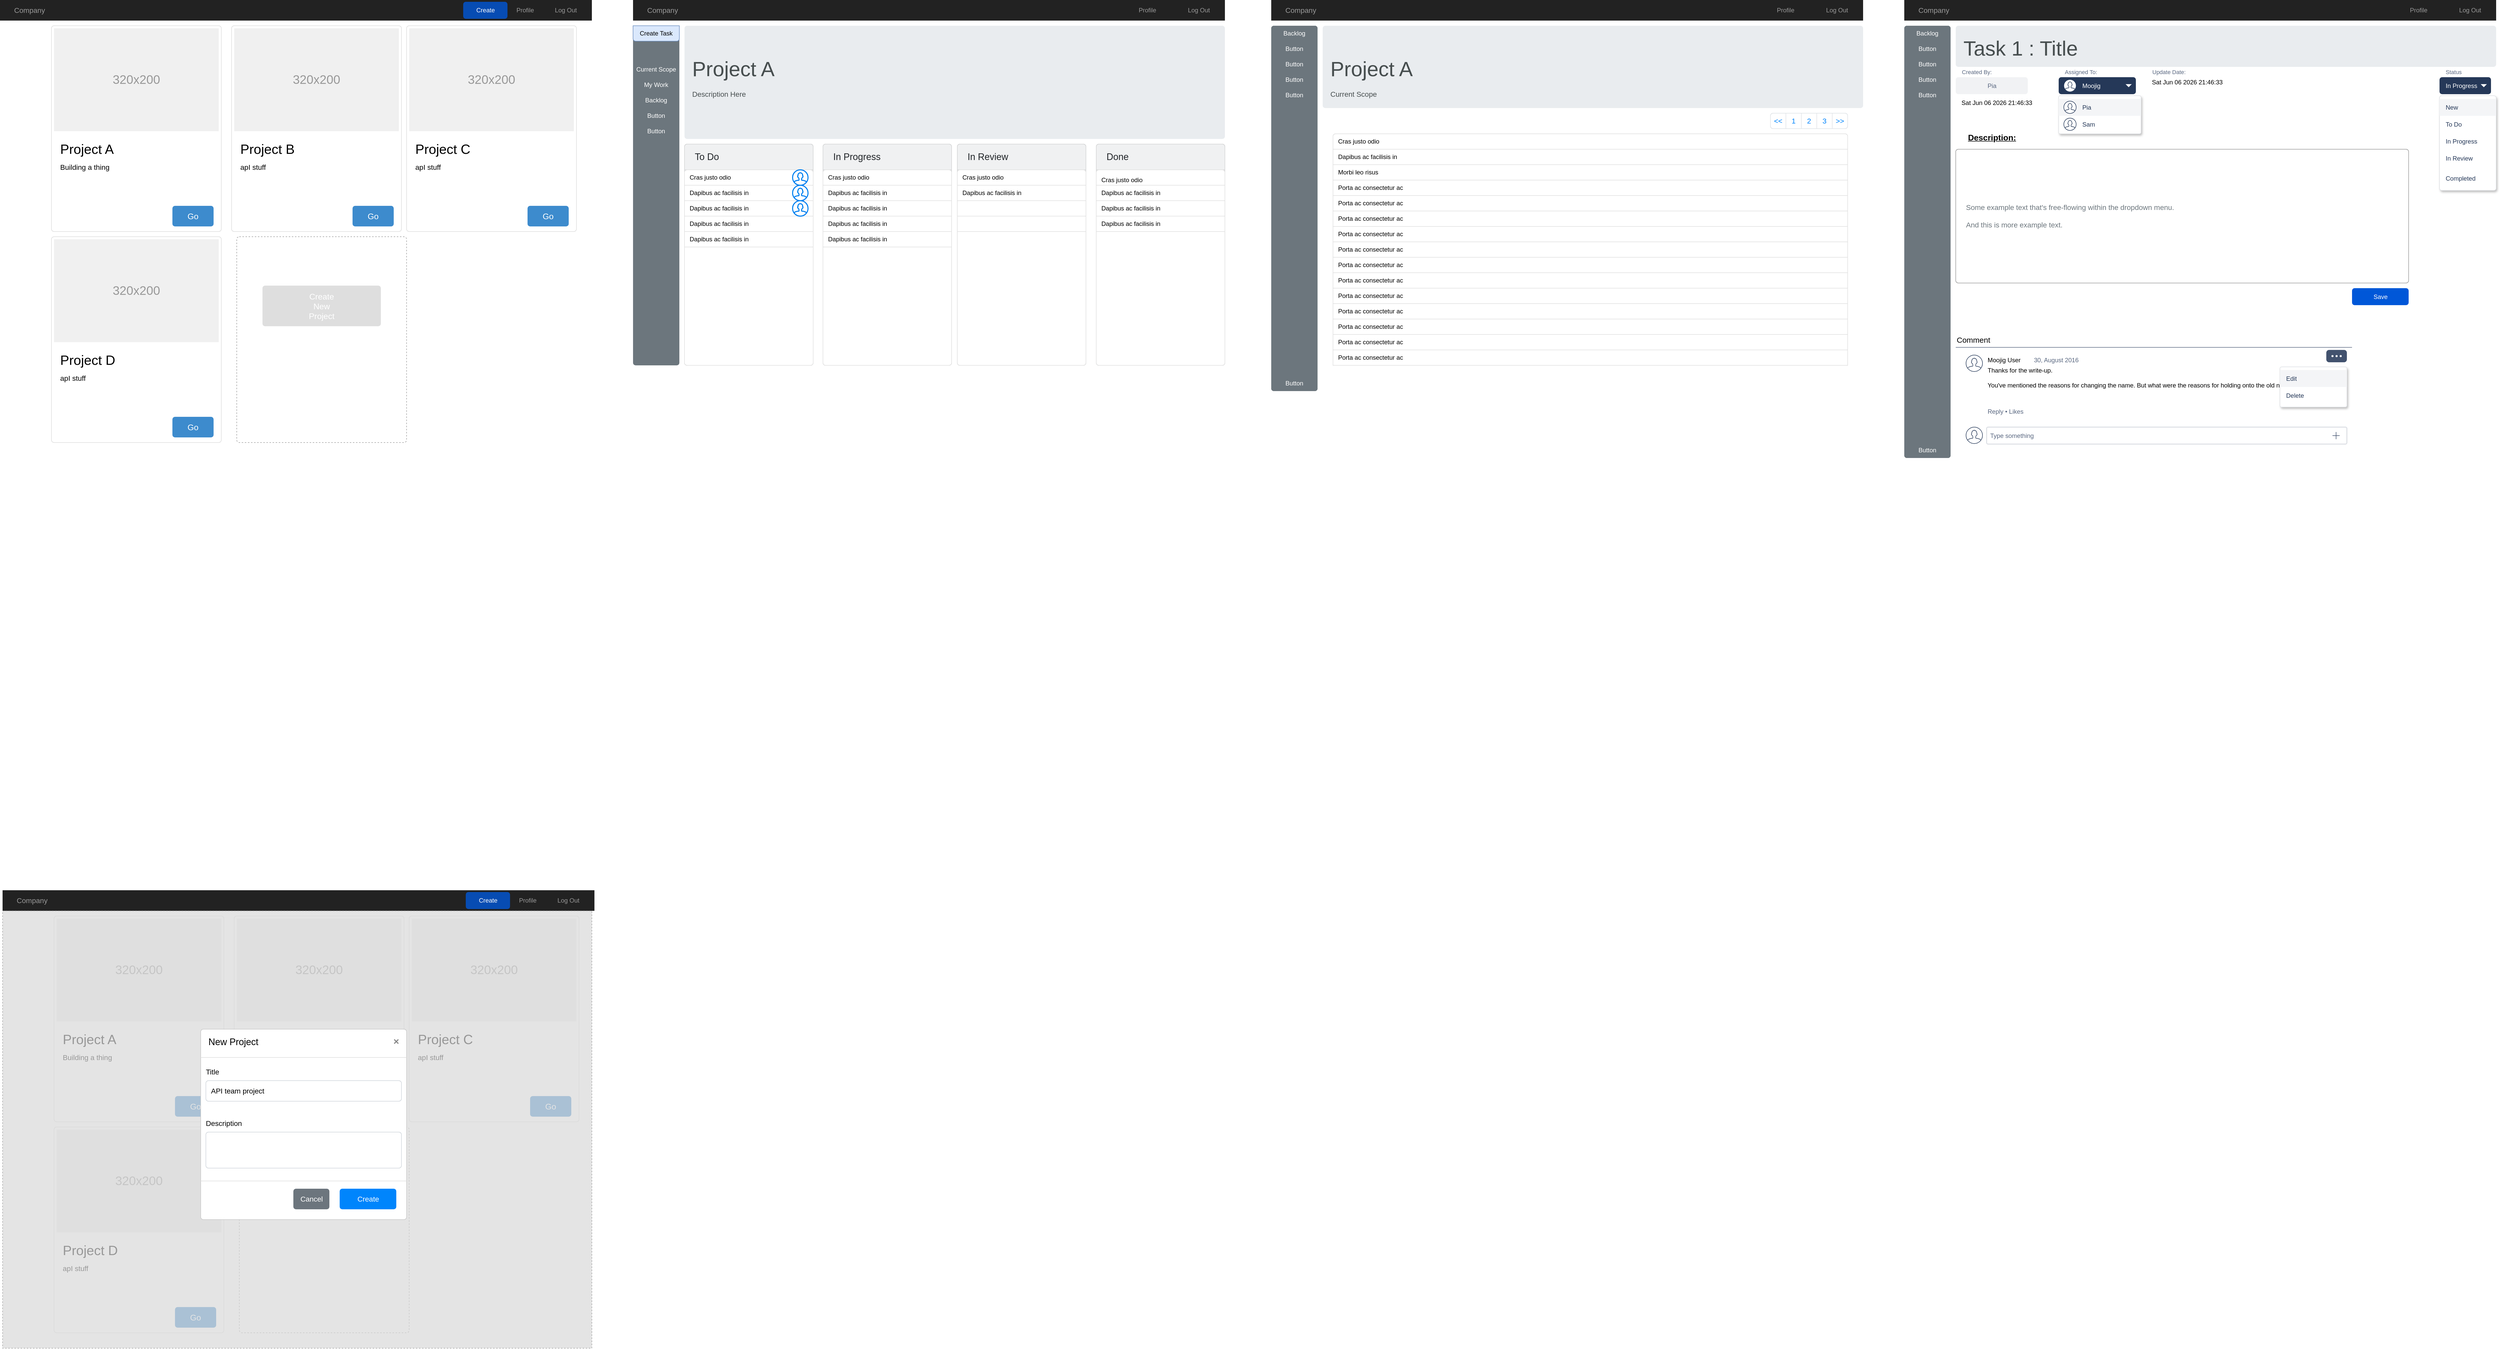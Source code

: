 <mxfile version="13.3.8" type="device"><diagram name="Page-1" id="c9db0220-8083-56f3-ca83-edcdcd058819"><mxGraphModel dx="1550" dy="836" grid="1" gridSize="10" guides="1" tooltips="1" connect="1" arrows="1" fold="1" page="1" pageScale="1.5" pageWidth="826" pageHeight="1169" background="#ffffff" math="0" shadow="0"><root><mxCell id="0" style=";html=1;"/><mxCell id="1" style=";html=1;" parent="0"/><mxCell id="3d76a8aef4d5c911-1" value="" style="html=1;shadow=0;dashed=0;shape=mxgraph.bootstrap.rect;fillColor=#222222;strokeColor=none;whiteSpace=wrap;rounded=0;fontSize=12;fontColor=#000000;align=center;" parent="1" vertex="1"><mxGeometry x="40" y="70" width="1150" height="40" as="geometry"/></mxCell><mxCell id="3d76a8aef4d5c911-2" value="Company" style="html=1;shadow=0;dashed=0;fillColor=none;strokeColor=none;shape=mxgraph.bootstrap.rect;fontColor=#999999;fontSize=14;whiteSpace=wrap;" parent="3d76a8aef4d5c911-1" vertex="1"><mxGeometry width="115" height="40" as="geometry"/></mxCell><mxCell id="3d76a8aef4d5c911-9" value="Profile" style="html=1;shadow=0;dashed=0;fillColor=none;strokeColor=none;shape=mxgraph.bootstrap.rect;fontColor=#999999;whiteSpace=wrap;" parent="3d76a8aef4d5c911-1" vertex="1"><mxGeometry x="970" width="100.625" height="40" as="geometry"/></mxCell><mxCell id="3d76a8aef4d5c911-10" value="Log Out" style="html=1;shadow=0;dashed=0;fillColor=none;strokeColor=none;shape=mxgraph.bootstrap.rect;fontColor=#999999;whiteSpace=wrap;" parent="3d76a8aef4d5c911-1" vertex="1"><mxGeometry x="1049.375" width="100.625" height="40" as="geometry"/></mxCell><mxCell id="SYlkdnzgqyU9i8RkHZ7Y-257" value="Create" style="rounded=1;fillColor=#0057D8;strokeColor=none;html=1;fontColor=#ffffff;align=center;verticalAlign=middle;fontStyle=0;fontSize=12;dashed=1;opacity=80;" parent="3d76a8aef4d5c911-1" vertex="1"><mxGeometry x="900" y="3.5" width="86" height="33" as="geometry"/></mxCell><mxCell id="3d76a8aef4d5c911-11" value="" style="html=1;shadow=0;dashed=0;shape=mxgraph.bootstrap.rrect;rSize=5;strokeColor=#dddddd;rounded=0;fontSize=12;align=center;" parent="1" vertex="1"><mxGeometry x="140" y="120" width="330" height="400" as="geometry"/></mxCell><mxCell id="3d76a8aef4d5c911-12" value="320x200" style="shape=rect;fontSize=24;fillColor=#f0f0f0;strokeColor=none;fontColor=#999999;whiteSpace=wrap;" parent="3d76a8aef4d5c911-11" vertex="1"><mxGeometry x="5" y="5" width="320" height="200" as="geometry"/></mxCell><mxCell id="3d76a8aef4d5c911-13" value="Project A" style="html=1;shadow=0;dashed=0;shape=mxgraph.bootstrap.anchor;fontSize=26;align=left;whiteSpace=wrap;" parent="3d76a8aef4d5c911-11" vertex="1"><mxGeometry x="15" y="220" width="300" height="40" as="geometry"/></mxCell><mxCell id="3d76a8aef4d5c911-14" value="Building a thing" style="html=1;shadow=0;dashed=0;shape=mxgraph.bootstrap.anchor;strokeColor=#dddddd;whiteSpace=wrap;align=left;verticalAlign=top;fontSize=14;whiteSpace=wrap;" parent="3d76a8aef4d5c911-11" vertex="1"><mxGeometry x="15" y="260" width="300" height="80" as="geometry"/></mxCell><mxCell id="3d76a8aef4d5c911-15" value="Go" style="html=1;shadow=0;dashed=0;shape=mxgraph.bootstrap.rrect;rSize=5;fontSize=16;fillColor=#3D8BCD;strokeColor=none;fontColor=#ffffff;whiteSpace=wrap;" parent="3d76a8aef4d5c911-11" vertex="1"><mxGeometry y="1" width="80" height="40" relative="1" as="geometry"><mxPoint x="235" y="-50" as="offset"/></mxGeometry></mxCell><mxCell id="SYlkdnzgqyU9i8RkHZ7Y-1" value="" style="html=1;shadow=0;dashed=0;shape=mxgraph.bootstrap.rrect;rSize=5;strokeColor=#dddddd;rounded=0;fontSize=12;align=center;" parent="1" vertex="1"><mxGeometry x="490" y="120" width="330" height="400" as="geometry"/></mxCell><mxCell id="SYlkdnzgqyU9i8RkHZ7Y-2" value="320x200" style="shape=rect;fontSize=24;fillColor=#f0f0f0;strokeColor=none;fontColor=#999999;whiteSpace=wrap;" parent="SYlkdnzgqyU9i8RkHZ7Y-1" vertex="1"><mxGeometry x="5" y="5" width="320" height="200" as="geometry"/></mxCell><mxCell id="SYlkdnzgqyU9i8RkHZ7Y-3" value="Project B" style="html=1;shadow=0;dashed=0;shape=mxgraph.bootstrap.anchor;fontSize=26;align=left;whiteSpace=wrap;" parent="SYlkdnzgqyU9i8RkHZ7Y-1" vertex="1"><mxGeometry x="15" y="220" width="300" height="40" as="geometry"/></mxCell><mxCell id="SYlkdnzgqyU9i8RkHZ7Y-4" value="apI stuff" style="html=1;shadow=0;dashed=0;shape=mxgraph.bootstrap.anchor;strokeColor=#dddddd;whiteSpace=wrap;align=left;verticalAlign=top;fontSize=14;whiteSpace=wrap;" parent="SYlkdnzgqyU9i8RkHZ7Y-1" vertex="1"><mxGeometry x="15" y="260" width="300" height="80" as="geometry"/></mxCell><mxCell id="SYlkdnzgqyU9i8RkHZ7Y-5" value="Go" style="html=1;shadow=0;dashed=0;shape=mxgraph.bootstrap.rrect;rSize=5;fontSize=16;fillColor=#3D8BCD;strokeColor=none;fontColor=#ffffff;whiteSpace=wrap;" parent="SYlkdnzgqyU9i8RkHZ7Y-1" vertex="1"><mxGeometry y="1" width="80" height="40" relative="1" as="geometry"><mxPoint x="235" y="-50" as="offset"/></mxGeometry></mxCell><mxCell id="SYlkdnzgqyU9i8RkHZ7Y-7" value="" style="html=1;shadow=0;dashed=0;shape=mxgraph.bootstrap.rect;fillColor=#222222;strokeColor=none;whiteSpace=wrap;rounded=0;fontSize=12;fontColor=#000000;align=center;" parent="1" vertex="1"><mxGeometry x="1270" y="70" width="1150" height="40" as="geometry"/></mxCell><mxCell id="SYlkdnzgqyU9i8RkHZ7Y-8" value="Company" style="html=1;shadow=0;dashed=0;fillColor=none;strokeColor=none;shape=mxgraph.bootstrap.rect;fontColor=#999999;fontSize=14;whiteSpace=wrap;" parent="SYlkdnzgqyU9i8RkHZ7Y-7" vertex="1"><mxGeometry width="115" height="40" as="geometry"/></mxCell><mxCell id="SYlkdnzgqyU9i8RkHZ7Y-15" value="Profile" style="html=1;shadow=0;dashed=0;fillColor=none;strokeColor=none;shape=mxgraph.bootstrap.rect;fontColor=#999999;whiteSpace=wrap;" parent="SYlkdnzgqyU9i8RkHZ7Y-7" vertex="1"><mxGeometry x="948.75" width="100.625" height="40" as="geometry"/></mxCell><mxCell id="SYlkdnzgqyU9i8RkHZ7Y-16" value="Log Out" style="html=1;shadow=0;dashed=0;fillColor=none;strokeColor=none;shape=mxgraph.bootstrap.rect;fontColor=#999999;whiteSpace=wrap;" parent="SYlkdnzgqyU9i8RkHZ7Y-7" vertex="1"><mxGeometry x="1049.375" width="100.625" height="40" as="geometry"/></mxCell><mxCell id="SYlkdnzgqyU9i8RkHZ7Y-33" value="" style="html=1;shadow=0;dashed=0;shape=mxgraph.bootstrap.rrect;rSize=5;strokeColor=#DFDFDF;html=1;whiteSpace=wrap;fillColor=#FFFFFF;fontColor=#000000;" parent="1" vertex="1"><mxGeometry x="2630" y="330" width="1000" height="450" as="geometry"/></mxCell><mxCell id="SYlkdnzgqyU9i8RkHZ7Y-34" value="Cras justo odio" style="strokeColor=inherit;fillColor=inherit;gradientColor=inherit;fontColor=inherit;html=1;shadow=0;dashed=0;shape=mxgraph.bootstrap.topButton;rSize=5;perimeter=none;whiteSpace=wrap;resizeWidth=1;align=left;spacing=10;" parent="SYlkdnzgqyU9i8RkHZ7Y-33" vertex="1"><mxGeometry width="1000" height="30" relative="1" as="geometry"/></mxCell><mxCell id="SYlkdnzgqyU9i8RkHZ7Y-35" value="Dapibus ac facilisis in" style="strokeColor=inherit;fillColor=inherit;gradientColor=inherit;fontColor=inherit;html=1;shadow=0;dashed=0;perimeter=none;whiteSpace=wrap;resizeWidth=1;align=left;spacing=10;" parent="SYlkdnzgqyU9i8RkHZ7Y-33" vertex="1"><mxGeometry width="1000" height="30" relative="1" as="geometry"><mxPoint y="30" as="offset"/></mxGeometry></mxCell><mxCell id="SYlkdnzgqyU9i8RkHZ7Y-36" value="Morbi leo risus" style="strokeColor=inherit;fillColor=inherit;gradientColor=inherit;fontColor=inherit;html=1;shadow=0;dashed=0;perimeter=none;whiteSpace=wrap;resizeWidth=1;align=left;spacing=10;" parent="SYlkdnzgqyU9i8RkHZ7Y-33" vertex="1"><mxGeometry width="1000" height="30" relative="1" as="geometry"><mxPoint y="60" as="offset"/></mxGeometry></mxCell><mxCell id="SYlkdnzgqyU9i8RkHZ7Y-37" value="Porta ac consectetur ac" style="strokeColor=inherit;fillColor=inherit;gradientColor=inherit;fontColor=inherit;html=1;shadow=0;dashed=0;perimeter=none;whiteSpace=wrap;resizeWidth=1;align=left;spacing=10;" parent="SYlkdnzgqyU9i8RkHZ7Y-33" vertex="1"><mxGeometry width="1000" height="30" relative="1" as="geometry"><mxPoint y="90" as="offset"/></mxGeometry></mxCell><mxCell id="SYlkdnzgqyU9i8RkHZ7Y-38" value="Vestibulum at eros" style="strokeColor=inherit;fillColor=inherit;gradientColor=inherit;fontColor=inherit;html=1;shadow=0;dashed=0;shape=mxgraph.bootstrap.bottomButton;rSize=5;perimeter=none;whiteSpace=wrap;resizeWidth=1;resizeHeight=0;align=left;spacing=10;" parent="SYlkdnzgqyU9i8RkHZ7Y-33" vertex="1"><mxGeometry y="1" width="1000" height="30" relative="1" as="geometry"><mxPoint y="-30" as="offset"/></mxGeometry></mxCell><mxCell id="SYlkdnzgqyU9i8RkHZ7Y-39" value="Porta ac consectetur ac" style="strokeColor=inherit;fillColor=inherit;gradientColor=inherit;fontColor=inherit;html=1;shadow=0;dashed=0;perimeter=none;whiteSpace=wrap;resizeWidth=1;align=left;spacing=10;" parent="SYlkdnzgqyU9i8RkHZ7Y-33" vertex="1"><mxGeometry y="120" width="1000" height="30" as="geometry"/></mxCell><mxCell id="SYlkdnzgqyU9i8RkHZ7Y-40" value="Porta ac consectetur ac" style="strokeColor=inherit;fillColor=inherit;gradientColor=inherit;fontColor=inherit;html=1;shadow=0;dashed=0;perimeter=none;whiteSpace=wrap;resizeWidth=1;align=left;spacing=10;" parent="SYlkdnzgqyU9i8RkHZ7Y-33" vertex="1"><mxGeometry y="150" width="1000" height="30" as="geometry"/></mxCell><mxCell id="SYlkdnzgqyU9i8RkHZ7Y-41" value="Porta ac consectetur ac" style="strokeColor=inherit;fillColor=inherit;gradientColor=inherit;fontColor=inherit;html=1;shadow=0;dashed=0;perimeter=none;whiteSpace=wrap;resizeWidth=1;align=left;spacing=10;" parent="SYlkdnzgqyU9i8RkHZ7Y-33" vertex="1"><mxGeometry width="1000" height="30" relative="1" as="geometry"><mxPoint y="90" as="offset"/></mxGeometry></mxCell><mxCell id="SYlkdnzgqyU9i8RkHZ7Y-42" value="Porta ac consectetur ac" style="strokeColor=inherit;fillColor=inherit;gradientColor=inherit;fontColor=inherit;html=1;shadow=0;dashed=0;perimeter=none;whiteSpace=wrap;resizeWidth=1;align=left;spacing=10;" parent="SYlkdnzgqyU9i8RkHZ7Y-33" vertex="1"><mxGeometry y="210" width="1000" height="30" as="geometry"/></mxCell><mxCell id="SYlkdnzgqyU9i8RkHZ7Y-43" value="Porta ac consectetur ac" style="strokeColor=inherit;fillColor=inherit;gradientColor=inherit;fontColor=inherit;html=1;shadow=0;dashed=0;perimeter=none;whiteSpace=wrap;resizeWidth=1;align=left;spacing=10;" parent="SYlkdnzgqyU9i8RkHZ7Y-33" vertex="1"><mxGeometry y="240" width="1000" height="30" as="geometry"/></mxCell><mxCell id="SYlkdnzgqyU9i8RkHZ7Y-44" value="Porta ac consectetur ac" style="strokeColor=inherit;fillColor=inherit;gradientColor=inherit;fontColor=inherit;html=1;shadow=0;dashed=0;perimeter=none;whiteSpace=wrap;resizeWidth=1;align=left;spacing=10;" parent="SYlkdnzgqyU9i8RkHZ7Y-33" vertex="1"><mxGeometry y="180" width="1000" height="30" as="geometry"/></mxCell><mxCell id="SYlkdnzgqyU9i8RkHZ7Y-45" value="Porta ac consectetur ac" style="strokeColor=inherit;fillColor=inherit;gradientColor=inherit;fontColor=inherit;html=1;shadow=0;dashed=0;perimeter=none;whiteSpace=wrap;resizeWidth=1;align=left;spacing=10;" parent="SYlkdnzgqyU9i8RkHZ7Y-33" vertex="1"><mxGeometry y="300" width="1000" height="30" as="geometry"/></mxCell><mxCell id="SYlkdnzgqyU9i8RkHZ7Y-46" value="Porta ac consectetur ac" style="strokeColor=inherit;fillColor=inherit;gradientColor=inherit;fontColor=inherit;html=1;shadow=0;dashed=0;perimeter=none;whiteSpace=wrap;resizeWidth=1;align=left;spacing=10;" parent="SYlkdnzgqyU9i8RkHZ7Y-33" vertex="1"><mxGeometry y="330" width="1000" height="30" as="geometry"/></mxCell><mxCell id="SYlkdnzgqyU9i8RkHZ7Y-47" value="Porta ac consectetur ac" style="strokeColor=inherit;fillColor=inherit;gradientColor=inherit;fontColor=inherit;html=1;shadow=0;dashed=0;perimeter=none;whiteSpace=wrap;resizeWidth=1;align=left;spacing=10;" parent="SYlkdnzgqyU9i8RkHZ7Y-33" vertex="1"><mxGeometry y="270" width="1000" height="30" as="geometry"/></mxCell><mxCell id="SYlkdnzgqyU9i8RkHZ7Y-48" value="Porta ac consectetur ac" style="strokeColor=inherit;fillColor=inherit;gradientColor=inherit;fontColor=inherit;html=1;shadow=0;dashed=0;perimeter=none;whiteSpace=wrap;resizeWidth=1;align=left;spacing=10;" parent="SYlkdnzgqyU9i8RkHZ7Y-33" vertex="1"><mxGeometry y="390" width="1000" height="30" as="geometry"/></mxCell><mxCell id="SYlkdnzgqyU9i8RkHZ7Y-49" value="Porta ac consectetur ac" style="strokeColor=inherit;fillColor=inherit;gradientColor=inherit;fontColor=inherit;html=1;shadow=0;dashed=0;perimeter=none;whiteSpace=wrap;resizeWidth=1;align=left;spacing=10;" parent="SYlkdnzgqyU9i8RkHZ7Y-33" vertex="1"><mxGeometry y="420" width="1000" height="30" as="geometry"/></mxCell><mxCell id="SYlkdnzgqyU9i8RkHZ7Y-50" value="Porta ac consectetur ac" style="strokeColor=inherit;fillColor=inherit;gradientColor=inherit;fontColor=inherit;html=1;shadow=0;dashed=0;perimeter=none;whiteSpace=wrap;resizeWidth=1;align=left;spacing=10;" parent="SYlkdnzgqyU9i8RkHZ7Y-33" vertex="1"><mxGeometry y="360" width="1000" height="30" as="geometry"/></mxCell><mxCell id="SYlkdnzgqyU9i8RkHZ7Y-51" value="" style="html=1;shadow=0;dashed=0;shape=mxgraph.bootstrap.rrect;rSize=5;strokeColor=#DEE2E6;html=1;whiteSpace=wrap;fillColor=#ffffff;fontColor=#0085FC;" parent="1" vertex="1"><mxGeometry x="3480" y="290" width="150" height="30" as="geometry"/></mxCell><mxCell id="SYlkdnzgqyU9i8RkHZ7Y-52" value="&lt;&lt;" style="strokeColor=inherit;fillColor=inherit;gradientColor=inherit;fontColor=inherit;html=1;shadow=0;dashed=0;shape=mxgraph.bootstrap.leftButton;rSize=5;perimeter=none;whiteSpace=wrap;resizeHeight=1;fontSize=14;" parent="SYlkdnzgqyU9i8RkHZ7Y-51" vertex="1"><mxGeometry width="30" height="30" relative="1" as="geometry"/></mxCell><mxCell id="SYlkdnzgqyU9i8RkHZ7Y-53" value="1" style="strokeColor=inherit;fillColor=inherit;gradientColor=inherit;fontColor=inherit;html=1;shadow=0;dashed=0;perimeter=none;whiteSpace=wrap;resizeHeight=1;fontSize=14;" parent="SYlkdnzgqyU9i8RkHZ7Y-51" vertex="1"><mxGeometry width="30" height="30" relative="1" as="geometry"><mxPoint x="30" as="offset"/></mxGeometry></mxCell><mxCell id="SYlkdnzgqyU9i8RkHZ7Y-54" value="2" style="strokeColor=inherit;fillColor=inherit;gradientColor=inherit;fontColor=inherit;html=1;shadow=0;dashed=0;perimeter=none;whiteSpace=wrap;resizeHeight=1;fontSize=14;" parent="SYlkdnzgqyU9i8RkHZ7Y-51" vertex="1"><mxGeometry width="30" height="30" relative="1" as="geometry"><mxPoint x="60" as="offset"/></mxGeometry></mxCell><mxCell id="SYlkdnzgqyU9i8RkHZ7Y-55" value="3" style="strokeColor=inherit;fillColor=inherit;gradientColor=inherit;fontColor=inherit;html=1;shadow=0;dashed=0;perimeter=none;whiteSpace=wrap;resizeHeight=1;fontSize=14;" parent="SYlkdnzgqyU9i8RkHZ7Y-51" vertex="1"><mxGeometry width="30" height="30" relative="1" as="geometry"><mxPoint x="90" as="offset"/></mxGeometry></mxCell><mxCell id="SYlkdnzgqyU9i8RkHZ7Y-56" value="&gt;&gt;" style="strokeColor=inherit;fillColor=inherit;gradientColor=inherit;fontColor=inherit;html=1;shadow=0;dashed=0;shape=mxgraph.bootstrap.rightButton;rSize=5;perimeter=none;whiteSpace=wrap;resizeHeight=1;fontSize=14;" parent="SYlkdnzgqyU9i8RkHZ7Y-51" vertex="1"><mxGeometry x="1" width="30" height="30" relative="1" as="geometry"><mxPoint x="-30" as="offset"/></mxGeometry></mxCell><mxCell id="SYlkdnzgqyU9i8RkHZ7Y-59" value="&lt;font style=&quot;font-size: 40px&quot;&gt;Project A&lt;/font&gt;&lt;br&gt;&lt;br&gt;Description Here" style="html=1;shadow=0;dashed=0;shape=mxgraph.bootstrap.rrect;rSize=5;strokeColor=none;html=1;whiteSpace=wrap;fillColor=#E9ECEF;fontColor=#474E4F;align=left;spacing=15;fontSize=14;verticalAlign=top;spacingTop=40;" parent="1" vertex="1"><mxGeometry x="1370" y="120" width="1050" height="220" as="geometry"/></mxCell><mxCell id="SYlkdnzgqyU9i8RkHZ7Y-66" value="" style="html=1;shadow=0;dashed=0;shape=mxgraph.bootstrap.rrect;rSize=5;strokeColor=#D2D3D4;html=1;whiteSpace=wrap;fillColor=#F8F9FA;fontColor=#212529;verticalAlign=bottom;align=left;spacing=20;spacingBottom=0;fontSize=14;" parent="1" vertex="1"><mxGeometry x="1370" y="350" width="250" height="430" as="geometry"/></mxCell><mxCell id="SYlkdnzgqyU9i8RkHZ7Y-67" value="To Do" style="html=1;shadow=0;dashed=0;shape=mxgraph.bootstrap.topButton;rSize=5;perimeter=none;whiteSpace=wrap;fillColor=#F0F1F2;strokeColor=#D2D3D4;fontColor=#212529;resizeWidth=1;fontSize=18;align=left;spacing=20;" parent="SYlkdnzgqyU9i8RkHZ7Y-66" vertex="1"><mxGeometry width="250" height="50" relative="1" as="geometry"/></mxCell><mxCell id="SYlkdnzgqyU9i8RkHZ7Y-74" value="" style="html=1;shadow=0;dashed=0;shape=mxgraph.bootstrap.rrect;rSize=5;strokeColor=#DFDFDF;html=1;whiteSpace=wrap;fillColor=#FFFFFF;fontColor=#000000;" parent="SYlkdnzgqyU9i8RkHZ7Y-66" vertex="1"><mxGeometry y="50" width="250" height="380" as="geometry"/></mxCell><mxCell id="SYlkdnzgqyU9i8RkHZ7Y-75" value="Cras justo odio" style="strokeColor=inherit;fillColor=inherit;gradientColor=inherit;fontColor=inherit;html=1;shadow=0;dashed=0;shape=mxgraph.bootstrap.topButton;rSize=5;perimeter=none;whiteSpace=wrap;resizeWidth=1;align=left;spacing=10;" parent="SYlkdnzgqyU9i8RkHZ7Y-74" vertex="1"><mxGeometry width="250" height="30" relative="1" as="geometry"/></mxCell><mxCell id="SYlkdnzgqyU9i8RkHZ7Y-76" value="Dapibus ac facilisis in" style="strokeColor=inherit;fillColor=inherit;gradientColor=inherit;fontColor=inherit;html=1;shadow=0;dashed=0;perimeter=none;whiteSpace=wrap;resizeWidth=1;align=left;spacing=10;" parent="SYlkdnzgqyU9i8RkHZ7Y-74" vertex="1"><mxGeometry width="250" height="30" relative="1" as="geometry"><mxPoint y="30" as="offset"/></mxGeometry></mxCell><mxCell id="SYlkdnzgqyU9i8RkHZ7Y-78" value="Dapibus ac facilisis in" style="strokeColor=inherit;fillColor=inherit;gradientColor=inherit;fontColor=inherit;html=1;shadow=0;dashed=0;perimeter=none;whiteSpace=wrap;resizeWidth=1;align=left;spacing=10;" parent="SYlkdnzgqyU9i8RkHZ7Y-74" vertex="1"><mxGeometry y="60" width="250" height="30" as="geometry"/></mxCell><mxCell id="SYlkdnzgqyU9i8RkHZ7Y-79" value="Dapibus ac facilisis in" style="strokeColor=inherit;fillColor=inherit;gradientColor=inherit;fontColor=inherit;html=1;shadow=0;dashed=0;perimeter=none;whiteSpace=wrap;resizeWidth=1;align=left;spacing=10;" parent="SYlkdnzgqyU9i8RkHZ7Y-74" vertex="1"><mxGeometry y="90" width="250" height="30" as="geometry"/></mxCell><mxCell id="SYlkdnzgqyU9i8RkHZ7Y-80" value="Dapibus ac facilisis in" style="strokeColor=inherit;fillColor=inherit;gradientColor=inherit;fontColor=inherit;html=1;shadow=0;dashed=0;perimeter=none;whiteSpace=wrap;resizeWidth=1;align=left;spacing=10;" parent="SYlkdnzgqyU9i8RkHZ7Y-74" vertex="1"><mxGeometry y="120" width="250" height="30" as="geometry"/></mxCell><mxCell id="SYlkdnzgqyU9i8RkHZ7Y-247" value="" style="html=1;verticalLabelPosition=bottom;align=center;labelBackgroundColor=#ffffff;verticalAlign=top;strokeWidth=2;strokeColor=#0080F0;shadow=0;dashed=0;shape=mxgraph.ios7.icons.user;" parent="SYlkdnzgqyU9i8RkHZ7Y-74" vertex="1"><mxGeometry x="210" width="30" height="30" as="geometry"/></mxCell><mxCell id="SYlkdnzgqyU9i8RkHZ7Y-248" value="" style="html=1;verticalLabelPosition=bottom;align=center;labelBackgroundColor=#ffffff;verticalAlign=top;strokeWidth=2;strokeColor=#0080F0;shadow=0;dashed=0;shape=mxgraph.ios7.icons.user;" parent="SYlkdnzgqyU9i8RkHZ7Y-74" vertex="1"><mxGeometry x="210" y="30" width="30" height="30" as="geometry"/></mxCell><mxCell id="SYlkdnzgqyU9i8RkHZ7Y-249" value="" style="html=1;verticalLabelPosition=bottom;align=center;labelBackgroundColor=#ffffff;verticalAlign=top;strokeWidth=2;strokeColor=#0080F0;shadow=0;dashed=0;shape=mxgraph.ios7.icons.user;" parent="SYlkdnzgqyU9i8RkHZ7Y-74" vertex="1"><mxGeometry x="210" y="60" width="30" height="30" as="geometry"/></mxCell><mxCell id="SYlkdnzgqyU9i8RkHZ7Y-81" value="" style="html=1;shadow=0;dashed=0;shape=mxgraph.bootstrap.rrect;rSize=5;strokeColor=#D2D3D4;html=1;whiteSpace=wrap;fillColor=#F8F9FA;fontColor=#212529;verticalAlign=bottom;align=left;spacing=20;spacingBottom=0;fontSize=14;" parent="1" vertex="1"><mxGeometry x="1639" y="350" width="250" height="430" as="geometry"/></mxCell><mxCell id="SYlkdnzgqyU9i8RkHZ7Y-82" value="In Progress" style="html=1;shadow=0;dashed=0;shape=mxgraph.bootstrap.topButton;rSize=5;perimeter=none;whiteSpace=wrap;fillColor=#F0F1F2;strokeColor=#D2D3D4;fontColor=#212529;resizeWidth=1;fontSize=18;align=left;spacing=20;" parent="SYlkdnzgqyU9i8RkHZ7Y-81" vertex="1"><mxGeometry width="250" height="50" relative="1" as="geometry"/></mxCell><mxCell id="SYlkdnzgqyU9i8RkHZ7Y-83" value="" style="html=1;shadow=0;dashed=0;shape=mxgraph.bootstrap.rrect;rSize=5;strokeColor=#DFDFDF;html=1;whiteSpace=wrap;fillColor=#FFFFFF;fontColor=#000000;" parent="SYlkdnzgqyU9i8RkHZ7Y-81" vertex="1"><mxGeometry y="50" width="250" height="380" as="geometry"/></mxCell><mxCell id="SYlkdnzgqyU9i8RkHZ7Y-84" value="Cras justo odio" style="strokeColor=inherit;fillColor=inherit;gradientColor=inherit;fontColor=inherit;html=1;shadow=0;dashed=0;shape=mxgraph.bootstrap.topButton;rSize=5;perimeter=none;whiteSpace=wrap;resizeWidth=1;align=left;spacing=10;" parent="SYlkdnzgqyU9i8RkHZ7Y-83" vertex="1"><mxGeometry width="250" height="30" relative="1" as="geometry"/></mxCell><mxCell id="SYlkdnzgqyU9i8RkHZ7Y-85" value="Dapibus ac facilisis in" style="strokeColor=inherit;fillColor=inherit;gradientColor=inherit;fontColor=inherit;html=1;shadow=0;dashed=0;perimeter=none;whiteSpace=wrap;resizeWidth=1;align=left;spacing=10;" parent="SYlkdnzgqyU9i8RkHZ7Y-83" vertex="1"><mxGeometry width="250" height="30" relative="1" as="geometry"><mxPoint y="30" as="offset"/></mxGeometry></mxCell><mxCell id="SYlkdnzgqyU9i8RkHZ7Y-86" value="Dapibus ac facilisis in" style="strokeColor=inherit;fillColor=inherit;gradientColor=inherit;fontColor=inherit;html=1;shadow=0;dashed=0;perimeter=none;whiteSpace=wrap;resizeWidth=1;align=left;spacing=10;" parent="SYlkdnzgqyU9i8RkHZ7Y-83" vertex="1"><mxGeometry y="60" width="250" height="30" as="geometry"/></mxCell><mxCell id="SYlkdnzgqyU9i8RkHZ7Y-87" value="Dapibus ac facilisis in" style="strokeColor=inherit;fillColor=inherit;gradientColor=inherit;fontColor=inherit;html=1;shadow=0;dashed=0;perimeter=none;whiteSpace=wrap;resizeWidth=1;align=left;spacing=10;" parent="SYlkdnzgqyU9i8RkHZ7Y-83" vertex="1"><mxGeometry y="90" width="250" height="30" as="geometry"/></mxCell><mxCell id="SYlkdnzgqyU9i8RkHZ7Y-88" value="Dapibus ac facilisis in" style="strokeColor=inherit;fillColor=inherit;gradientColor=inherit;fontColor=inherit;html=1;shadow=0;dashed=0;perimeter=none;whiteSpace=wrap;resizeWidth=1;align=left;spacing=10;" parent="SYlkdnzgqyU9i8RkHZ7Y-83" vertex="1"><mxGeometry y="120" width="250" height="30" as="geometry"/></mxCell><mxCell id="SYlkdnzgqyU9i8RkHZ7Y-89" value="" style="html=1;shadow=0;dashed=0;shape=mxgraph.bootstrap.rrect;rSize=5;strokeColor=#D2D3D4;html=1;whiteSpace=wrap;fillColor=#F8F9FA;fontColor=#212529;verticalAlign=bottom;align=left;spacing=20;spacingBottom=0;fontSize=14;" parent="1" vertex="1"><mxGeometry x="1900" y="350" width="250" height="430" as="geometry"/></mxCell><mxCell id="SYlkdnzgqyU9i8RkHZ7Y-90" value="In Review" style="html=1;shadow=0;dashed=0;shape=mxgraph.bootstrap.topButton;rSize=5;perimeter=none;whiteSpace=wrap;fillColor=#F0F1F2;strokeColor=#D2D3D4;fontColor=#212529;resizeWidth=1;fontSize=18;align=left;spacing=20;" parent="SYlkdnzgqyU9i8RkHZ7Y-89" vertex="1"><mxGeometry width="250" height="50" relative="1" as="geometry"/></mxCell><mxCell id="SYlkdnzgqyU9i8RkHZ7Y-91" value="" style="html=1;shadow=0;dashed=0;shape=mxgraph.bootstrap.rrect;rSize=5;strokeColor=#DFDFDF;html=1;whiteSpace=wrap;fillColor=#FFFFFF;fontColor=#000000;" parent="SYlkdnzgqyU9i8RkHZ7Y-89" vertex="1"><mxGeometry y="50" width="250" height="380" as="geometry"/></mxCell><mxCell id="SYlkdnzgqyU9i8RkHZ7Y-92" value="Cras justo odio" style="strokeColor=inherit;fillColor=inherit;gradientColor=inherit;fontColor=inherit;html=1;shadow=0;dashed=0;shape=mxgraph.bootstrap.topButton;rSize=5;perimeter=none;whiteSpace=wrap;resizeWidth=1;align=left;spacing=10;" parent="SYlkdnzgqyU9i8RkHZ7Y-91" vertex="1"><mxGeometry width="250" height="30" relative="1" as="geometry"/></mxCell><mxCell id="SYlkdnzgqyU9i8RkHZ7Y-93" value="Dapibus ac facilisis in" style="strokeColor=inherit;fillColor=inherit;gradientColor=inherit;fontColor=inherit;html=1;shadow=0;dashed=0;perimeter=none;whiteSpace=wrap;resizeWidth=1;align=left;spacing=10;" parent="SYlkdnzgqyU9i8RkHZ7Y-91" vertex="1"><mxGeometry width="250" height="30" relative="1" as="geometry"><mxPoint y="30" as="offset"/></mxGeometry></mxCell><mxCell id="SYlkdnzgqyU9i8RkHZ7Y-95" value="" style="strokeColor=inherit;fillColor=inherit;gradientColor=inherit;fontColor=inherit;html=1;shadow=0;dashed=0;perimeter=none;whiteSpace=wrap;resizeWidth=1;align=left;spacing=10;" parent="SYlkdnzgqyU9i8RkHZ7Y-91" vertex="1"><mxGeometry y="90" width="250" height="30" as="geometry"/></mxCell><mxCell id="SYlkdnzgqyU9i8RkHZ7Y-97" value="" style="html=1;shadow=0;dashed=0;shape=mxgraph.bootstrap.rrect;rSize=5;strokeColor=#D2D3D4;html=1;whiteSpace=wrap;fillColor=#F8F9FA;fontColor=#212529;verticalAlign=bottom;align=left;spacing=20;spacingBottom=0;fontSize=14;" parent="1" vertex="1"><mxGeometry x="2170" y="350" width="250" height="430" as="geometry"/></mxCell><mxCell id="SYlkdnzgqyU9i8RkHZ7Y-98" value="Done" style="html=1;shadow=0;dashed=0;shape=mxgraph.bootstrap.topButton;rSize=5;perimeter=none;whiteSpace=wrap;fillColor=#F0F1F2;strokeColor=#D2D3D4;fontColor=#212529;resizeWidth=1;fontSize=18;align=left;spacing=20;" parent="SYlkdnzgqyU9i8RkHZ7Y-97" vertex="1"><mxGeometry width="250" height="50" relative="1" as="geometry"/></mxCell><mxCell id="SYlkdnzgqyU9i8RkHZ7Y-99" value="" style="html=1;shadow=0;dashed=0;shape=mxgraph.bootstrap.rrect;rSize=5;strokeColor=#DFDFDF;html=1;whiteSpace=wrap;fillColor=#FFFFFF;fontColor=#000000;" parent="SYlkdnzgqyU9i8RkHZ7Y-97" vertex="1"><mxGeometry y="50" width="250" height="380" as="geometry"/></mxCell><mxCell id="SYlkdnzgqyU9i8RkHZ7Y-100" value="Cras justo odio" style="strokeColor=inherit;fillColor=inherit;gradientColor=inherit;fontColor=inherit;html=1;shadow=0;dashed=0;shape=mxgraph.bootstrap.topButton;rSize=5;perimeter=none;whiteSpace=wrap;resizeWidth=1;align=left;spacing=10;" parent="SYlkdnzgqyU9i8RkHZ7Y-99" vertex="1"><mxGeometry width="250" height="40" relative="1" as="geometry"/></mxCell><mxCell id="SYlkdnzgqyU9i8RkHZ7Y-101" value="Dapibus ac facilisis in" style="strokeColor=inherit;fillColor=inherit;gradientColor=inherit;fontColor=inherit;html=1;shadow=0;dashed=0;perimeter=none;whiteSpace=wrap;resizeWidth=1;align=left;spacing=10;" parent="SYlkdnzgqyU9i8RkHZ7Y-99" vertex="1"><mxGeometry width="250" height="30" relative="1" as="geometry"><mxPoint y="30" as="offset"/></mxGeometry></mxCell><mxCell id="SYlkdnzgqyU9i8RkHZ7Y-102" value="Dapibus ac facilisis in" style="strokeColor=inherit;fillColor=inherit;gradientColor=inherit;fontColor=inherit;html=1;shadow=0;dashed=0;perimeter=none;whiteSpace=wrap;resizeWidth=1;align=left;spacing=10;" parent="SYlkdnzgqyU9i8RkHZ7Y-99" vertex="1"><mxGeometry y="60" width="250" height="30" as="geometry"/></mxCell><mxCell id="SYlkdnzgqyU9i8RkHZ7Y-103" value="Dapibus ac facilisis in" style="strokeColor=inherit;fillColor=inherit;gradientColor=inherit;fontColor=inherit;html=1;shadow=0;dashed=0;perimeter=none;whiteSpace=wrap;resizeWidth=1;align=left;spacing=10;" parent="SYlkdnzgqyU9i8RkHZ7Y-99" vertex="1"><mxGeometry y="90" width="250" height="30" as="geometry"/></mxCell><mxCell id="SYlkdnzgqyU9i8RkHZ7Y-115" value="" style="html=1;shadow=0;dashed=0;shape=mxgraph.bootstrap.rrect;rSize=5;strokeColor=none;html=1;whiteSpace=wrap;fillColor=#6C767D;fontColor=#ffffff;" parent="1" vertex="1"><mxGeometry x="1270" y="120" width="90" height="660" as="geometry"/></mxCell><mxCell id="SYlkdnzgqyU9i8RkHZ7Y-116" value="Current Scope" style="strokeColor=inherit;fillColor=inherit;gradientColor=inherit;fontColor=inherit;html=1;shadow=0;dashed=0;shape=mxgraph.bootstrap.topButton;rSize=5;perimeter=none;whiteSpace=wrap;resizeWidth=1;" parent="SYlkdnzgqyU9i8RkHZ7Y-115" vertex="1"><mxGeometry width="90" height="30" relative="1" as="geometry"><mxPoint y="70" as="offset"/></mxGeometry></mxCell><mxCell id="SYlkdnzgqyU9i8RkHZ7Y-117" value="My Work" style="strokeColor=inherit;fillColor=inherit;gradientColor=inherit;fontColor=inherit;html=1;shadow=0;dashed=0;perimeter=none;whiteSpace=wrap;resizeWidth=1;" parent="SYlkdnzgqyU9i8RkHZ7Y-115" vertex="1"><mxGeometry width="90" height="30" relative="1" as="geometry"><mxPoint y="100" as="offset"/></mxGeometry></mxCell><mxCell id="SYlkdnzgqyU9i8RkHZ7Y-118" value="Backlog" style="strokeColor=inherit;fillColor=inherit;gradientColor=inherit;fontColor=inherit;html=1;shadow=0;dashed=0;perimeter=none;whiteSpace=wrap;resizeWidth=1;" parent="SYlkdnzgqyU9i8RkHZ7Y-115" vertex="1"><mxGeometry width="90" height="30" relative="1" as="geometry"><mxPoint y="130" as="offset"/></mxGeometry></mxCell><mxCell id="SYlkdnzgqyU9i8RkHZ7Y-119" value="Button" style="strokeColor=inherit;fillColor=inherit;gradientColor=inherit;fontColor=inherit;html=1;shadow=0;dashed=0;perimeter=none;whiteSpace=wrap;resizeWidth=1;" parent="SYlkdnzgqyU9i8RkHZ7Y-115" vertex="1"><mxGeometry width="90" height="30" relative="1" as="geometry"><mxPoint y="160" as="offset"/></mxGeometry></mxCell><mxCell id="SYlkdnzgqyU9i8RkHZ7Y-120" value="Button" style="strokeColor=inherit;fillColor=inherit;gradientColor=inherit;fontColor=inherit;html=1;shadow=0;dashed=0;perimeter=none;whiteSpace=wrap;resizeWidth=1;" parent="SYlkdnzgqyU9i8RkHZ7Y-115" vertex="1"><mxGeometry width="90" height="30" relative="1" as="geometry"><mxPoint y="190" as="offset"/></mxGeometry></mxCell><mxCell id="SYlkdnzgqyU9i8RkHZ7Y-121" value="Create Task" style="strokeColor=#6c8ebf;fillColor=#dae8fc;html=1;shadow=0;dashed=0;shape=mxgraph.bootstrap.bottomButton;rSize=5;perimeter=none;whiteSpace=wrap;resizeWidth=1;resizeHeight=0;" parent="SYlkdnzgqyU9i8RkHZ7Y-115" vertex="1"><mxGeometry y="1" width="90" height="30" relative="1" as="geometry"><mxPoint y="-660" as="offset"/></mxGeometry></mxCell><mxCell id="SYlkdnzgqyU9i8RkHZ7Y-123" value="" style="html=1;shadow=0;dashed=0;shape=mxgraph.bootstrap.rrect;rSize=5;strokeColor=#dddddd;rounded=0;fontSize=12;align=center;" parent="1" vertex="1"><mxGeometry x="830" y="120" width="330" height="400" as="geometry"/></mxCell><mxCell id="SYlkdnzgqyU9i8RkHZ7Y-124" value="320x200" style="shape=rect;fontSize=24;fillColor=#f0f0f0;strokeColor=none;fontColor=#999999;whiteSpace=wrap;" parent="SYlkdnzgqyU9i8RkHZ7Y-123" vertex="1"><mxGeometry x="5" y="5" width="320" height="200" as="geometry"/></mxCell><mxCell id="SYlkdnzgqyU9i8RkHZ7Y-125" value="Project C" style="html=1;shadow=0;dashed=0;shape=mxgraph.bootstrap.anchor;fontSize=26;align=left;whiteSpace=wrap;" parent="SYlkdnzgqyU9i8RkHZ7Y-123" vertex="1"><mxGeometry x="15" y="220" width="300" height="40" as="geometry"/></mxCell><mxCell id="SYlkdnzgqyU9i8RkHZ7Y-126" value="apI stuff" style="html=1;shadow=0;dashed=0;shape=mxgraph.bootstrap.anchor;strokeColor=#dddddd;whiteSpace=wrap;align=left;verticalAlign=top;fontSize=14;whiteSpace=wrap;" parent="SYlkdnzgqyU9i8RkHZ7Y-123" vertex="1"><mxGeometry x="15" y="260" width="300" height="80" as="geometry"/></mxCell><mxCell id="SYlkdnzgqyU9i8RkHZ7Y-127" value="Go" style="html=1;shadow=0;dashed=0;shape=mxgraph.bootstrap.rrect;rSize=5;fontSize=16;fillColor=#3D8BCD;strokeColor=none;fontColor=#ffffff;whiteSpace=wrap;" parent="SYlkdnzgqyU9i8RkHZ7Y-123" vertex="1"><mxGeometry y="1" width="80" height="40" relative="1" as="geometry"><mxPoint x="235" y="-50" as="offset"/></mxGeometry></mxCell><mxCell id="SYlkdnzgqyU9i8RkHZ7Y-128" value="" style="html=1;shadow=0;dashed=0;shape=mxgraph.bootstrap.rrect;rSize=5;strokeColor=#dddddd;rounded=0;fontSize=12;align=center;" parent="1" vertex="1"><mxGeometry x="140" y="530" width="330" height="400" as="geometry"/></mxCell><mxCell id="SYlkdnzgqyU9i8RkHZ7Y-129" value="320x200" style="shape=rect;fontSize=24;fillColor=#f0f0f0;strokeColor=none;fontColor=#999999;whiteSpace=wrap;" parent="SYlkdnzgqyU9i8RkHZ7Y-128" vertex="1"><mxGeometry x="5" y="5" width="320" height="200" as="geometry"/></mxCell><mxCell id="SYlkdnzgqyU9i8RkHZ7Y-130" value="Project D" style="html=1;shadow=0;dashed=0;shape=mxgraph.bootstrap.anchor;fontSize=26;align=left;whiteSpace=wrap;" parent="SYlkdnzgqyU9i8RkHZ7Y-128" vertex="1"><mxGeometry x="15" y="220" width="300" height="40" as="geometry"/></mxCell><mxCell id="SYlkdnzgqyU9i8RkHZ7Y-131" value="apI stuff" style="html=1;shadow=0;dashed=0;shape=mxgraph.bootstrap.anchor;strokeColor=#dddddd;whiteSpace=wrap;align=left;verticalAlign=top;fontSize=14;whiteSpace=wrap;" parent="SYlkdnzgqyU9i8RkHZ7Y-128" vertex="1"><mxGeometry x="15" y="260" width="300" height="80" as="geometry"/></mxCell><mxCell id="SYlkdnzgqyU9i8RkHZ7Y-132" value="Go" style="html=1;shadow=0;dashed=0;shape=mxgraph.bootstrap.rrect;rSize=5;fontSize=16;fillColor=#3D8BCD;strokeColor=none;fontColor=#ffffff;whiteSpace=wrap;" parent="SYlkdnzgqyU9i8RkHZ7Y-128" vertex="1"><mxGeometry y="1" width="80" height="40" relative="1" as="geometry"><mxPoint x="235" y="-50" as="offset"/></mxGeometry></mxCell><mxCell id="SYlkdnzgqyU9i8RkHZ7Y-133" value="" style="html=1;shadow=0;dashed=0;shape=mxgraph.bootstrap.rect;fillColor=#222222;strokeColor=none;whiteSpace=wrap;rounded=0;fontSize=12;fontColor=#000000;align=center;" parent="1" vertex="1"><mxGeometry x="2510" y="70" width="1150" height="40" as="geometry"/></mxCell><mxCell id="SYlkdnzgqyU9i8RkHZ7Y-134" value="Company" style="html=1;shadow=0;dashed=0;fillColor=none;strokeColor=none;shape=mxgraph.bootstrap.rect;fontColor=#999999;fontSize=14;whiteSpace=wrap;" parent="SYlkdnzgqyU9i8RkHZ7Y-133" vertex="1"><mxGeometry width="115" height="40" as="geometry"/></mxCell><mxCell id="SYlkdnzgqyU9i8RkHZ7Y-141" value="Profile" style="html=1;shadow=0;dashed=0;fillColor=none;strokeColor=none;shape=mxgraph.bootstrap.rect;fontColor=#999999;whiteSpace=wrap;" parent="SYlkdnzgqyU9i8RkHZ7Y-133" vertex="1"><mxGeometry x="948.75" width="100.625" height="40" as="geometry"/></mxCell><mxCell id="SYlkdnzgqyU9i8RkHZ7Y-142" value="Log Out" style="html=1;shadow=0;dashed=0;fillColor=none;strokeColor=none;shape=mxgraph.bootstrap.rect;fontColor=#999999;whiteSpace=wrap;" parent="SYlkdnzgqyU9i8RkHZ7Y-133" vertex="1"><mxGeometry x="1049.375" width="100.625" height="40" as="geometry"/></mxCell><mxCell id="SYlkdnzgqyU9i8RkHZ7Y-143" value="&lt;font style=&quot;font-size: 40px&quot;&gt;Project A&lt;/font&gt;&lt;br&gt;&lt;br&gt;Current Scope" style="html=1;shadow=0;dashed=0;shape=mxgraph.bootstrap.rrect;rSize=5;strokeColor=none;html=1;whiteSpace=wrap;fillColor=#E9ECEF;fontColor=#474E4F;align=left;spacing=15;fontSize=14;verticalAlign=top;spacingTop=40;" parent="1" vertex="1"><mxGeometry x="2610" y="120" width="1050" height="160" as="geometry"/></mxCell><mxCell id="SYlkdnzgqyU9i8RkHZ7Y-173" value="" style="html=1;shadow=0;dashed=0;shape=mxgraph.bootstrap.rrect;rSize=5;strokeColor=none;html=1;whiteSpace=wrap;fillColor=#6C767D;fontColor=#ffffff;" parent="1" vertex="1"><mxGeometry x="2510" y="120" width="90" height="710" as="geometry"/></mxCell><mxCell id="SYlkdnzgqyU9i8RkHZ7Y-174" value="Backlog" style="strokeColor=inherit;fillColor=inherit;gradientColor=inherit;fontColor=inherit;html=1;shadow=0;dashed=0;shape=mxgraph.bootstrap.topButton;rSize=5;perimeter=none;whiteSpace=wrap;resizeWidth=1;" parent="SYlkdnzgqyU9i8RkHZ7Y-173" vertex="1"><mxGeometry width="90" height="30" relative="1" as="geometry"/></mxCell><mxCell id="SYlkdnzgqyU9i8RkHZ7Y-175" value="Button" style="strokeColor=inherit;fillColor=inherit;gradientColor=inherit;fontColor=inherit;html=1;shadow=0;dashed=0;perimeter=none;whiteSpace=wrap;resizeWidth=1;" parent="SYlkdnzgqyU9i8RkHZ7Y-173" vertex="1"><mxGeometry width="90" height="30" relative="1" as="geometry"><mxPoint y="30" as="offset"/></mxGeometry></mxCell><mxCell id="SYlkdnzgqyU9i8RkHZ7Y-176" value="Button" style="strokeColor=inherit;fillColor=inherit;gradientColor=inherit;fontColor=inherit;html=1;shadow=0;dashed=0;perimeter=none;whiteSpace=wrap;resizeWidth=1;" parent="SYlkdnzgqyU9i8RkHZ7Y-173" vertex="1"><mxGeometry width="90" height="30" relative="1" as="geometry"><mxPoint y="60" as="offset"/></mxGeometry></mxCell><mxCell id="SYlkdnzgqyU9i8RkHZ7Y-177" value="Button" style="strokeColor=inherit;fillColor=inherit;gradientColor=inherit;fontColor=inherit;html=1;shadow=0;dashed=0;perimeter=none;whiteSpace=wrap;resizeWidth=1;" parent="SYlkdnzgqyU9i8RkHZ7Y-173" vertex="1"><mxGeometry width="90" height="30" relative="1" as="geometry"><mxPoint y="90" as="offset"/></mxGeometry></mxCell><mxCell id="SYlkdnzgqyU9i8RkHZ7Y-178" value="Button" style="strokeColor=inherit;fillColor=inherit;gradientColor=inherit;fontColor=inherit;html=1;shadow=0;dashed=0;perimeter=none;whiteSpace=wrap;resizeWidth=1;" parent="SYlkdnzgqyU9i8RkHZ7Y-173" vertex="1"><mxGeometry width="90" height="30" relative="1" as="geometry"><mxPoint y="120" as="offset"/></mxGeometry></mxCell><mxCell id="SYlkdnzgqyU9i8RkHZ7Y-179" value="Button" style="strokeColor=inherit;fillColor=inherit;gradientColor=inherit;fontColor=inherit;html=1;shadow=0;dashed=0;shape=mxgraph.bootstrap.bottomButton;rSize=5;perimeter=none;whiteSpace=wrap;resizeWidth=1;resizeHeight=0;" parent="SYlkdnzgqyU9i8RkHZ7Y-173" vertex="1"><mxGeometry y="1" width="90" height="30" relative="1" as="geometry"><mxPoint y="-30" as="offset"/></mxGeometry></mxCell><mxCell id="SYlkdnzgqyU9i8RkHZ7Y-233" value="" style="html=1;shadow=0;dashed=0;shape=mxgraph.bootstrap.rect;fillColor=#222222;strokeColor=none;whiteSpace=wrap;rounded=0;fontSize=12;fontColor=#000000;align=center;" parent="1" vertex="1"><mxGeometry x="3740" y="70" width="1150" height="40" as="geometry"/></mxCell><mxCell id="SYlkdnzgqyU9i8RkHZ7Y-234" value="Company" style="html=1;shadow=0;dashed=0;fillColor=none;strokeColor=none;shape=mxgraph.bootstrap.rect;fontColor=#999999;fontSize=14;whiteSpace=wrap;" parent="SYlkdnzgqyU9i8RkHZ7Y-233" vertex="1"><mxGeometry width="115" height="40" as="geometry"/></mxCell><mxCell id="SYlkdnzgqyU9i8RkHZ7Y-237" value="Profile" style="html=1;shadow=0;dashed=0;fillColor=none;strokeColor=none;shape=mxgraph.bootstrap.rect;fontColor=#999999;whiteSpace=wrap;" parent="SYlkdnzgqyU9i8RkHZ7Y-233" vertex="1"><mxGeometry x="948.75" width="100.625" height="40" as="geometry"/></mxCell><mxCell id="SYlkdnzgqyU9i8RkHZ7Y-238" value="Log Out" style="html=1;shadow=0;dashed=0;fillColor=none;strokeColor=none;shape=mxgraph.bootstrap.rect;fontColor=#999999;whiteSpace=wrap;" parent="SYlkdnzgqyU9i8RkHZ7Y-233" vertex="1"><mxGeometry x="1049.375" width="100.625" height="40" as="geometry"/></mxCell><mxCell id="SYlkdnzgqyU9i8RkHZ7Y-239" value="&lt;span style=&quot;font-size: 40px&quot;&gt;Task 1 : Title&lt;/span&gt;" style="html=1;shadow=0;dashed=0;shape=mxgraph.bootstrap.rrect;rSize=5;strokeColor=none;html=1;whiteSpace=wrap;fillColor=#E9ECEF;fontColor=#474E4F;align=left;spacing=15;fontSize=14;verticalAlign=top;spacingTop=0;" parent="1" vertex="1"><mxGeometry x="3840" y="120" width="1050" height="80" as="geometry"/></mxCell><mxCell id="SYlkdnzgqyU9i8RkHZ7Y-240" value="" style="html=1;shadow=0;dashed=0;shape=mxgraph.bootstrap.rrect;rSize=5;strokeColor=none;html=1;whiteSpace=wrap;fillColor=#6C767D;fontColor=#ffffff;" parent="1" vertex="1"><mxGeometry x="3740" y="120" width="90" height="840" as="geometry"/></mxCell><mxCell id="SYlkdnzgqyU9i8RkHZ7Y-241" value="Backlog" style="strokeColor=inherit;fillColor=inherit;gradientColor=inherit;fontColor=inherit;html=1;shadow=0;dashed=0;shape=mxgraph.bootstrap.topButton;rSize=5;perimeter=none;whiteSpace=wrap;resizeWidth=1;" parent="SYlkdnzgqyU9i8RkHZ7Y-240" vertex="1"><mxGeometry width="90" height="30" relative="1" as="geometry"/></mxCell><mxCell id="SYlkdnzgqyU9i8RkHZ7Y-242" value="Button" style="strokeColor=inherit;fillColor=inherit;gradientColor=inherit;fontColor=inherit;html=1;shadow=0;dashed=0;perimeter=none;whiteSpace=wrap;resizeWidth=1;" parent="SYlkdnzgqyU9i8RkHZ7Y-240" vertex="1"><mxGeometry width="90" height="30" relative="1" as="geometry"><mxPoint y="30" as="offset"/></mxGeometry></mxCell><mxCell id="SYlkdnzgqyU9i8RkHZ7Y-243" value="Button" style="strokeColor=inherit;fillColor=inherit;gradientColor=inherit;fontColor=inherit;html=1;shadow=0;dashed=0;perimeter=none;whiteSpace=wrap;resizeWidth=1;" parent="SYlkdnzgqyU9i8RkHZ7Y-240" vertex="1"><mxGeometry width="90" height="30" relative="1" as="geometry"><mxPoint y="60" as="offset"/></mxGeometry></mxCell><mxCell id="SYlkdnzgqyU9i8RkHZ7Y-244" value="Button" style="strokeColor=inherit;fillColor=inherit;gradientColor=inherit;fontColor=inherit;html=1;shadow=0;dashed=0;perimeter=none;whiteSpace=wrap;resizeWidth=1;" parent="SYlkdnzgqyU9i8RkHZ7Y-240" vertex="1"><mxGeometry width="90" height="30" relative="1" as="geometry"><mxPoint y="90" as="offset"/></mxGeometry></mxCell><mxCell id="SYlkdnzgqyU9i8RkHZ7Y-245" value="Button" style="strokeColor=inherit;fillColor=inherit;gradientColor=inherit;fontColor=inherit;html=1;shadow=0;dashed=0;perimeter=none;whiteSpace=wrap;resizeWidth=1;" parent="SYlkdnzgqyU9i8RkHZ7Y-240" vertex="1"><mxGeometry width="90" height="30" relative="1" as="geometry"><mxPoint y="120" as="offset"/></mxGeometry></mxCell><mxCell id="SYlkdnzgqyU9i8RkHZ7Y-246" value="Button" style="strokeColor=inherit;fillColor=inherit;gradientColor=inherit;fontColor=inherit;html=1;shadow=0;dashed=0;shape=mxgraph.bootstrap.bottomButton;rSize=5;perimeter=none;whiteSpace=wrap;resizeWidth=1;resizeHeight=0;" parent="SYlkdnzgqyU9i8RkHZ7Y-240" vertex="1"><mxGeometry y="1" width="90" height="30" relative="1" as="geometry"><mxPoint y="-30" as="offset"/></mxGeometry></mxCell><mxCell id="SYlkdnzgqyU9i8RkHZ7Y-252" value="" style="html=1;shadow=0;dashed=1;shape=mxgraph.bootstrap.rrect;rSize=5;rounded=0;fontSize=12;align=center;opacity=80;strokeColor=#878787;" parent="1" vertex="1"><mxGeometry x="500" y="530" width="330" height="400" as="geometry"/></mxCell><mxCell id="SYlkdnzgqyU9i8RkHZ7Y-256" value="Create&lt;br&gt;New &lt;br&gt;Project" style="html=1;shadow=0;dashed=0;shape=mxgraph.bootstrap.rrect;rSize=5;fontSize=16;strokeColor=none;fontColor=#ffffff;whiteSpace=wrap;fillColor=#DEDEDE;" parent="SYlkdnzgqyU9i8RkHZ7Y-252" vertex="1"><mxGeometry y="1" width="230" height="79" relative="1" as="geometry"><mxPoint x="50" y="-305" as="offset"/></mxGeometry></mxCell><mxCell id="SYlkdnzgqyU9i8RkHZ7Y-268" value="" style="html=1;shadow=0;dashed=0;shape=mxgraph.bootstrap.rect;fillColor=#222222;strokeColor=none;whiteSpace=wrap;rounded=0;fontSize=12;fontColor=#000000;align=center;" parent="1" vertex="1"><mxGeometry x="45" y="1800" width="1150" height="40" as="geometry"/></mxCell><mxCell id="SYlkdnzgqyU9i8RkHZ7Y-269" value="Company" style="html=1;shadow=0;dashed=0;fillColor=none;strokeColor=none;shape=mxgraph.bootstrap.rect;fontColor=#999999;fontSize=14;whiteSpace=wrap;" parent="SYlkdnzgqyU9i8RkHZ7Y-268" vertex="1"><mxGeometry width="115" height="40" as="geometry"/></mxCell><mxCell id="SYlkdnzgqyU9i8RkHZ7Y-270" value="Profile" style="html=1;shadow=0;dashed=0;fillColor=none;strokeColor=none;shape=mxgraph.bootstrap.rect;fontColor=#999999;whiteSpace=wrap;" parent="SYlkdnzgqyU9i8RkHZ7Y-268" vertex="1"><mxGeometry x="970" width="100.625" height="40" as="geometry"/></mxCell><mxCell id="SYlkdnzgqyU9i8RkHZ7Y-271" value="Log Out" style="html=1;shadow=0;dashed=0;fillColor=none;strokeColor=none;shape=mxgraph.bootstrap.rect;fontColor=#999999;whiteSpace=wrap;" parent="SYlkdnzgqyU9i8RkHZ7Y-268" vertex="1"><mxGeometry x="1049.375" width="100.625" height="40" as="geometry"/></mxCell><mxCell id="SYlkdnzgqyU9i8RkHZ7Y-272" value="Create" style="rounded=1;fillColor=#0057D8;strokeColor=none;html=1;fontColor=#ffffff;align=center;verticalAlign=middle;fontStyle=0;fontSize=12;dashed=1;opacity=80;" parent="SYlkdnzgqyU9i8RkHZ7Y-268" vertex="1"><mxGeometry x="900" y="3.5" width="86" height="33" as="geometry"/></mxCell><mxCell id="SYlkdnzgqyU9i8RkHZ7Y-273" value="" style="html=1;shadow=0;dashed=0;shape=mxgraph.bootstrap.rrect;rSize=5;strokeColor=#dddddd;rounded=0;fontSize=12;align=center;" parent="1" vertex="1"><mxGeometry x="145" y="1850" width="330" height="400" as="geometry"/></mxCell><mxCell id="SYlkdnzgqyU9i8RkHZ7Y-274" value="320x200" style="shape=rect;fontSize=24;fillColor=#f0f0f0;strokeColor=none;fontColor=#999999;whiteSpace=wrap;" parent="SYlkdnzgqyU9i8RkHZ7Y-273" vertex="1"><mxGeometry x="5" y="5" width="320" height="200" as="geometry"/></mxCell><mxCell id="SYlkdnzgqyU9i8RkHZ7Y-275" value="Project A" style="html=1;shadow=0;dashed=0;shape=mxgraph.bootstrap.anchor;fontSize=26;align=left;whiteSpace=wrap;" parent="SYlkdnzgqyU9i8RkHZ7Y-273" vertex="1"><mxGeometry x="15" y="220" width="300" height="40" as="geometry"/></mxCell><mxCell id="SYlkdnzgqyU9i8RkHZ7Y-276" value="Building a thing" style="html=1;shadow=0;dashed=0;shape=mxgraph.bootstrap.anchor;strokeColor=#dddddd;whiteSpace=wrap;align=left;verticalAlign=top;fontSize=14;whiteSpace=wrap;" parent="SYlkdnzgqyU9i8RkHZ7Y-273" vertex="1"><mxGeometry x="15" y="260" width="300" height="80" as="geometry"/></mxCell><mxCell id="SYlkdnzgqyU9i8RkHZ7Y-277" value="Go" style="html=1;shadow=0;dashed=0;shape=mxgraph.bootstrap.rrect;rSize=5;fontSize=16;fillColor=#3D8BCD;strokeColor=none;fontColor=#ffffff;whiteSpace=wrap;" parent="SYlkdnzgqyU9i8RkHZ7Y-273" vertex="1"><mxGeometry y="1" width="80" height="40" relative="1" as="geometry"><mxPoint x="235" y="-50" as="offset"/></mxGeometry></mxCell><mxCell id="SYlkdnzgqyU9i8RkHZ7Y-278" value="" style="html=1;shadow=0;dashed=0;shape=mxgraph.bootstrap.rrect;rSize=5;strokeColor=#dddddd;rounded=0;fontSize=12;align=center;" parent="1" vertex="1"><mxGeometry x="495" y="1850" width="330" height="400" as="geometry"/></mxCell><mxCell id="SYlkdnzgqyU9i8RkHZ7Y-279" value="320x200" style="shape=rect;fontSize=24;fillColor=#f0f0f0;strokeColor=none;fontColor=#999999;whiteSpace=wrap;" parent="SYlkdnzgqyU9i8RkHZ7Y-278" vertex="1"><mxGeometry x="5" y="5" width="320" height="200" as="geometry"/></mxCell><mxCell id="SYlkdnzgqyU9i8RkHZ7Y-280" value="Project B" style="html=1;shadow=0;dashed=0;shape=mxgraph.bootstrap.anchor;fontSize=26;align=left;whiteSpace=wrap;" parent="SYlkdnzgqyU9i8RkHZ7Y-278" vertex="1"><mxGeometry x="15" y="220" width="300" height="40" as="geometry"/></mxCell><mxCell id="SYlkdnzgqyU9i8RkHZ7Y-281" value="apI stuff" style="html=1;shadow=0;dashed=0;shape=mxgraph.bootstrap.anchor;strokeColor=#dddddd;whiteSpace=wrap;align=left;verticalAlign=top;fontSize=14;whiteSpace=wrap;" parent="SYlkdnzgqyU9i8RkHZ7Y-278" vertex="1"><mxGeometry x="15" y="260" width="300" height="80" as="geometry"/></mxCell><mxCell id="SYlkdnzgqyU9i8RkHZ7Y-282" value="Go" style="html=1;shadow=0;dashed=0;shape=mxgraph.bootstrap.rrect;rSize=5;fontSize=16;fillColor=#3D8BCD;strokeColor=none;fontColor=#ffffff;whiteSpace=wrap;" parent="SYlkdnzgqyU9i8RkHZ7Y-278" vertex="1"><mxGeometry y="1" width="80" height="40" relative="1" as="geometry"><mxPoint x="235" y="-50" as="offset"/></mxGeometry></mxCell><mxCell id="SYlkdnzgqyU9i8RkHZ7Y-283" value="" style="html=1;shadow=0;dashed=0;shape=mxgraph.bootstrap.rrect;rSize=5;strokeColor=#dddddd;rounded=0;fontSize=12;align=center;" parent="1" vertex="1"><mxGeometry x="835" y="1850" width="330" height="400" as="geometry"/></mxCell><mxCell id="SYlkdnzgqyU9i8RkHZ7Y-284" value="320x200" style="shape=rect;fontSize=24;fillColor=#f0f0f0;strokeColor=none;fontColor=#999999;whiteSpace=wrap;" parent="SYlkdnzgqyU9i8RkHZ7Y-283" vertex="1"><mxGeometry x="5" y="5" width="320" height="200" as="geometry"/></mxCell><mxCell id="SYlkdnzgqyU9i8RkHZ7Y-285" value="Project C" style="html=1;shadow=0;dashed=0;shape=mxgraph.bootstrap.anchor;fontSize=26;align=left;whiteSpace=wrap;" parent="SYlkdnzgqyU9i8RkHZ7Y-283" vertex="1"><mxGeometry x="15" y="220" width="300" height="40" as="geometry"/></mxCell><mxCell id="SYlkdnzgqyU9i8RkHZ7Y-286" value="apI stuff" style="html=1;shadow=0;dashed=0;shape=mxgraph.bootstrap.anchor;strokeColor=#dddddd;whiteSpace=wrap;align=left;verticalAlign=top;fontSize=14;whiteSpace=wrap;" parent="SYlkdnzgqyU9i8RkHZ7Y-283" vertex="1"><mxGeometry x="15" y="260" width="300" height="80" as="geometry"/></mxCell><mxCell id="SYlkdnzgqyU9i8RkHZ7Y-287" value="Go" style="html=1;shadow=0;dashed=0;shape=mxgraph.bootstrap.rrect;rSize=5;fontSize=16;fillColor=#3D8BCD;strokeColor=none;fontColor=#ffffff;whiteSpace=wrap;" parent="SYlkdnzgqyU9i8RkHZ7Y-283" vertex="1"><mxGeometry y="1" width="80" height="40" relative="1" as="geometry"><mxPoint x="235" y="-50" as="offset"/></mxGeometry></mxCell><mxCell id="SYlkdnzgqyU9i8RkHZ7Y-288" value="" style="html=1;shadow=0;dashed=0;shape=mxgraph.bootstrap.rrect;rSize=5;strokeColor=#dddddd;rounded=0;fontSize=12;align=center;" parent="1" vertex="1"><mxGeometry x="145" y="2260" width="330" height="400" as="geometry"/></mxCell><mxCell id="SYlkdnzgqyU9i8RkHZ7Y-289" value="320x200" style="shape=rect;fontSize=24;fillColor=#f0f0f0;strokeColor=none;fontColor=#999999;whiteSpace=wrap;" parent="SYlkdnzgqyU9i8RkHZ7Y-288" vertex="1"><mxGeometry x="5" y="5" width="320" height="200" as="geometry"/></mxCell><mxCell id="SYlkdnzgqyU9i8RkHZ7Y-290" value="Project D" style="html=1;shadow=0;dashed=0;shape=mxgraph.bootstrap.anchor;fontSize=26;align=left;whiteSpace=wrap;" parent="SYlkdnzgqyU9i8RkHZ7Y-288" vertex="1"><mxGeometry x="15" y="220" width="300" height="40" as="geometry"/></mxCell><mxCell id="SYlkdnzgqyU9i8RkHZ7Y-291" value="apI stuff" style="html=1;shadow=0;dashed=0;shape=mxgraph.bootstrap.anchor;strokeColor=#dddddd;whiteSpace=wrap;align=left;verticalAlign=top;fontSize=14;whiteSpace=wrap;" parent="SYlkdnzgqyU9i8RkHZ7Y-288" vertex="1"><mxGeometry x="15" y="260" width="300" height="80" as="geometry"/></mxCell><mxCell id="SYlkdnzgqyU9i8RkHZ7Y-292" value="Go" style="html=1;shadow=0;dashed=0;shape=mxgraph.bootstrap.rrect;rSize=5;fontSize=16;fillColor=#3D8BCD;strokeColor=none;fontColor=#ffffff;whiteSpace=wrap;" parent="SYlkdnzgqyU9i8RkHZ7Y-288" vertex="1"><mxGeometry y="1" width="80" height="40" relative="1" as="geometry"><mxPoint x="235" y="-50" as="offset"/></mxGeometry></mxCell><mxCell id="SYlkdnzgqyU9i8RkHZ7Y-293" value="" style="html=1;shadow=0;dashed=1;shape=mxgraph.bootstrap.rrect;rSize=5;rounded=0;fontSize=12;align=center;opacity=80;strokeColor=#878787;" parent="1" vertex="1"><mxGeometry x="505" y="2260" width="330" height="400" as="geometry"/></mxCell><mxCell id="SYlkdnzgqyU9i8RkHZ7Y-294" value="Create&lt;br&gt;New &lt;br&gt;Project" style="html=1;shadow=0;dashed=0;shape=mxgraph.bootstrap.rrect;rSize=5;fontSize=16;strokeColor=none;fontColor=#ffffff;whiteSpace=wrap;fillColor=#DEDEDE;" parent="SYlkdnzgqyU9i8RkHZ7Y-293" vertex="1"><mxGeometry y="1" width="230" height="79" relative="1" as="geometry"><mxPoint x="50" y="-305" as="offset"/></mxGeometry></mxCell><mxCell id="SYlkdnzgqyU9i8RkHZ7Y-295" value="" style="rounded=0;whiteSpace=wrap;html=1;dashed=1;strokeColor=#878787;gradientColor=none;fontColor=#D6D6D6;opacity=70;fillColor=#D9D9D9;" parent="1" vertex="1"><mxGeometry x="45" y="1840" width="1145" height="850" as="geometry"/></mxCell><mxCell id="SYlkdnzgqyU9i8RkHZ7Y-296" value="New Project" style="html=1;shadow=0;dashed=0;shape=mxgraph.bootstrap.rrect;rSize=5;html=1;strokeColor=#C8C8C8;fillColor=#ffffff;whiteSpace=wrap;verticalAlign=top;align=left;fontSize=18;spacing=15;spacingTop=-5;" parent="1" vertex="1"><mxGeometry x="430" y="2070" width="400" height="370" as="geometry"/></mxCell><mxCell id="SYlkdnzgqyU9i8RkHZ7Y-297" value="" style="shape=line;strokeColor=#dddddd;resizeWidth=1;" parent="SYlkdnzgqyU9i8RkHZ7Y-296" vertex="1"><mxGeometry width="400" height="10" relative="1" as="geometry"><mxPoint y="50" as="offset"/></mxGeometry></mxCell><mxCell id="SYlkdnzgqyU9i8RkHZ7Y-298" value="" style="html=1;shadow=0;dashed=0;shape=mxgraph.bootstrap.x;strokeColor=#868686;strokeWidth=2;" parent="SYlkdnzgqyU9i8RkHZ7Y-296" vertex="1"><mxGeometry x="1" width="8" height="8" relative="1" as="geometry"><mxPoint x="-24" y="20" as="offset"/></mxGeometry></mxCell><mxCell id="SYlkdnzgqyU9i8RkHZ7Y-299" value="Title" style="strokeColor=none;fillColor=none;resizeWidth=1;align=left;verticalAlign=top;spacing=10;fontSize=14;whiteSpace=wrap;html=1;" parent="SYlkdnzgqyU9i8RkHZ7Y-296" vertex="1"><mxGeometry width="400" height="40" relative="1" as="geometry"><mxPoint y="60" as="offset"/></mxGeometry></mxCell><mxCell id="SYlkdnzgqyU9i8RkHZ7Y-300" value="API team project" style="html=1;shadow=0;dashed=0;shape=mxgraph.bootstrap.rrect;rSize=5;strokeColor=#CED4DA;fillColor=none;align=left;verticalAlign=middle;spacing=10;fontSize=14;whiteSpace=wrap;html=1;" parent="SYlkdnzgqyU9i8RkHZ7Y-296" vertex="1"><mxGeometry width="380" height="40" relative="1" as="geometry"><mxPoint x="10" y="100" as="offset"/></mxGeometry></mxCell><mxCell id="SYlkdnzgqyU9i8RkHZ7Y-301" value="Description" style="strokeColor=none;fillColor=none;resizeWidth=1;align=left;verticalAlign=top;spacing=10;fontSize=14;whiteSpace=wrap;html=1;" parent="SYlkdnzgqyU9i8RkHZ7Y-296" vertex="1"><mxGeometry width="400" height="40" relative="1" as="geometry"><mxPoint y="160" as="offset"/></mxGeometry></mxCell><mxCell id="SYlkdnzgqyU9i8RkHZ7Y-302" value="" style="html=1;shadow=0;dashed=0;shape=mxgraph.bootstrap.rrect;rSize=5;strokeColor=#CED4DA;fillColor=none;align=left;verticalAlign=middle;spacing=10;fontSize=14;whiteSpace=wrap;html=1;" parent="SYlkdnzgqyU9i8RkHZ7Y-296" vertex="1"><mxGeometry width="380" height="70" relative="1" as="geometry"><mxPoint x="10" y="200" as="offset"/></mxGeometry></mxCell><mxCell id="SYlkdnzgqyU9i8RkHZ7Y-303" value="" style="shape=line;strokeColor=#dddddd;resizeWidth=1;" parent="SYlkdnzgqyU9i8RkHZ7Y-296" vertex="1"><mxGeometry width="400" height="10" relative="1" as="geometry"><mxPoint y="290" as="offset"/></mxGeometry></mxCell><mxCell id="SYlkdnzgqyU9i8RkHZ7Y-304" value="Create" style="html=1;shadow=0;dashed=0;shape=mxgraph.bootstrap.rrect;rSize=5;fillColor=#0085FC;strokeColor=none;fontColor=#FFFFFF;fontSize=14;" parent="SYlkdnzgqyU9i8RkHZ7Y-296" vertex="1"><mxGeometry x="1" y="1" width="110" height="40" relative="1" as="geometry"><mxPoint x="-130" y="-60" as="offset"/></mxGeometry></mxCell><mxCell id="SYlkdnzgqyU9i8RkHZ7Y-305" value="Cancel" style="html=1;shadow=0;dashed=0;shape=mxgraph.bootstrap.rrect;rSize=5;fillColor=#6C757D;strokeColor=none;fontColor=#FFFFFF;fontSize=14;" parent="SYlkdnzgqyU9i8RkHZ7Y-296" vertex="1"><mxGeometry x="1" y="1" width="70" height="40" relative="1" as="geometry"><mxPoint x="-220" y="-60" as="offset"/></mxGeometry></mxCell><mxCell id="sYzKGrn3v9SyKM3Os1PC-1" value="Status" style="rounded=1;fillColor=none;strokeColor=none;html=1;fontColor=#596780;align=left;fontSize=11;spacingLeft=10;fontSize=11" vertex="1" parent="1"><mxGeometry x="4780" y="200" width="100" height="20" as="geometry"/></mxCell><mxCell id="sYzKGrn3v9SyKM3Os1PC-2" value="In Progress" style="rounded=1;fillColor=#253858;strokeColor=none;html=1;fontColor=#ffffff;align=left;fontSize=12;spacingLeft=10" vertex="1" parent="1"><mxGeometry x="4780" y="220" width="100" height="33" as="geometry"/></mxCell><mxCell id="sYzKGrn3v9SyKM3Os1PC-3" value="" style="shape=triangle;direction=south;fillColor=#ffffff;strokeColor=none;html=1" vertex="1" parent="sYzKGrn3v9SyKM3Os1PC-2"><mxGeometry x="1" y="0.5" width="12" height="6" relative="1" as="geometry"><mxPoint x="-20" y="-3" as="offset"/></mxGeometry></mxCell><mxCell id="sYzKGrn3v9SyKM3Os1PC-4" value="" style="rounded=1;fillColor=#ffffff;strokeColor=#DFE1E5;shadow=1;html=1;arcSize=4" vertex="1" parent="1"><mxGeometry x="4780" y="256" width="110" height="184" as="geometry"/></mxCell><mxCell id="sYzKGrn3v9SyKM3Os1PC-5" value="New" style="rounded=0;fillColor=#F4F5F7;strokeColor=none;shadow=0;html=1;align=left;fontSize=12;spacingLeft=10;fontColor=#253858;resizeWidth=1" vertex="1" parent="sYzKGrn3v9SyKM3Os1PC-4"><mxGeometry width="110" height="33" relative="1" as="geometry"><mxPoint y="6" as="offset"/></mxGeometry></mxCell><mxCell id="sYzKGrn3v9SyKM3Os1PC-6" value="To Do" style="rounded=0;fillColor=none;strokeColor=none;shadow=0;html=1;align=left;fontSize=12;spacingLeft=10;fontColor=#253858;resizeWidth=1" vertex="1" parent="sYzKGrn3v9SyKM3Os1PC-4"><mxGeometry width="110" height="33" relative="1" as="geometry"><mxPoint y="39" as="offset"/></mxGeometry></mxCell><mxCell id="sYzKGrn3v9SyKM3Os1PC-7" value="In Progress" style="rounded=0;fillColor=none;strokeColor=none;shadow=0;html=1;align=left;fontSize=12;spacingLeft=10;fontColor=#253858;resizeWidth=1" vertex="1" parent="sYzKGrn3v9SyKM3Os1PC-4"><mxGeometry width="110" height="33" relative="1" as="geometry"><mxPoint y="72" as="offset"/></mxGeometry></mxCell><mxCell id="sYzKGrn3v9SyKM3Os1PC-8" value="In Review" style="rounded=0;fillColor=none;strokeColor=none;shadow=0;html=1;align=left;fontSize=12;spacingLeft=10;fontColor=#253858;resizeWidth=1" vertex="1" parent="sYzKGrn3v9SyKM3Os1PC-4"><mxGeometry width="110" height="33" relative="1" as="geometry"><mxPoint y="105" as="offset"/></mxGeometry></mxCell><mxCell id="sYzKGrn3v9SyKM3Os1PC-9" value="Completed" style="rounded=0;fillColor=none;strokeColor=none;shadow=0;html=1;align=left;fontSize=12;spacingLeft=10;fontColor=#253858;resizeWidth=1" vertex="1" parent="sYzKGrn3v9SyKM3Os1PC-4"><mxGeometry y="144" width="110" height="33" as="geometry"/></mxCell><mxCell id="sYzKGrn3v9SyKM3Os1PC-10" value="Assigned To:" style="rounded=1;fillColor=none;strokeColor=none;html=1;fontColor=#596780;align=left;fontSize=11;spacingLeft=10;fontSize=11" vertex="1" parent="1"><mxGeometry x="4040" y="200" width="120" height="20" as="geometry"/></mxCell><mxCell id="sYzKGrn3v9SyKM3Os1PC-11" value="" style="rounded=1;fillColor=#253858;strokeColor=none;html=1;" vertex="1" parent="1"><mxGeometry x="4040" y="220" width="150" height="33" as="geometry"/></mxCell><mxCell id="sYzKGrn3v9SyKM3Os1PC-12" value="" style="shape=triangle;direction=south;fillColor=#ffffff;strokeColor=none;html=1" vertex="1" parent="sYzKGrn3v9SyKM3Os1PC-11"><mxGeometry x="1" y="0.5" width="12" height="6" relative="1" as="geometry"><mxPoint x="-20" y="-3" as="offset"/></mxGeometry></mxCell><mxCell id="sYzKGrn3v9SyKM3Os1PC-13" value="Moojig" style="shape=mxgraph.ios7.icons.user;fillColor=#ffffff;strokeColor=#253858;html=1;fontColor=#ffffff;align=left;fontSize=12;spacingLeft=10;labelPosition=right;verticalLabelPosition=middle;verticalAlign=middle;" vertex="1" parent="sYzKGrn3v9SyKM3Os1PC-11"><mxGeometry y="0.5" width="24" height="24" relative="1" as="geometry"><mxPoint x="10" y="-12" as="offset"/></mxGeometry></mxCell><mxCell id="sYzKGrn3v9SyKM3Os1PC-14" value="" style="rounded=1;fillColor=#ffffff;strokeColor=#DFE1E5;shadow=1;html=1;arcSize=4" vertex="1" parent="1"><mxGeometry x="4040" y="256" width="160" height="74" as="geometry"/></mxCell><mxCell id="sYzKGrn3v9SyKM3Os1PC-15" value="" style="rounded=0;fillColor=#F4F5F7;strokeColor=none;shadow=0;html=1;align=left;fontSize=12;spacingLeft=10;fontColor=#253858;resizeWidth=1" vertex="1" parent="sYzKGrn3v9SyKM3Os1PC-14"><mxGeometry width="160" height="33" relative="1" as="geometry"><mxPoint y="6" as="offset"/></mxGeometry></mxCell><mxCell id="sYzKGrn3v9SyKM3Os1PC-16" value="Pia" style="shape=mxgraph.ios7.icons.user;fillColor=#ffffff;strokeColor=#253858;html=1;fontColor=#253858;align=left;fontSize=12;spacingLeft=10;labelPosition=right;verticalLabelPosition=middle;verticalAlign=middle;" vertex="1" parent="sYzKGrn3v9SyKM3Os1PC-15"><mxGeometry y="0.5" width="24" height="24" relative="1" as="geometry"><mxPoint x="10" y="-12" as="offset"/></mxGeometry></mxCell><mxCell id="sYzKGrn3v9SyKM3Os1PC-17" value="" style="rounded=0;fillColor=none;strokeColor=none;shadow=0;html=1;align=left;fontSize=12;spacingLeft=10;fontColor=#253858;resizeWidth=1" vertex="1" parent="sYzKGrn3v9SyKM3Os1PC-14"><mxGeometry width="160" height="33" relative="1" as="geometry"><mxPoint y="39" as="offset"/></mxGeometry></mxCell><mxCell id="sYzKGrn3v9SyKM3Os1PC-18" value="Sam" style="shape=mxgraph.ios7.icons.user;fillColor=#ffffff;strokeColor=#253858;html=1;fontColor=#253858;align=left;fontSize=12;spacingLeft=10;labelPosition=right;verticalLabelPosition=middle;verticalAlign=middle;" vertex="1" parent="sYzKGrn3v9SyKM3Os1PC-17"><mxGeometry y="0.5" width="24" height="24" relative="1" as="geometry"><mxPoint x="10" y="-12" as="offset"/></mxGeometry></mxCell><mxCell id="sYzKGrn3v9SyKM3Os1PC-21" value="Pia" style="rounded=1;align=center;fillColor=#F1F2F4;strokeColor=none;html=1;fontColor=#596780;fontSize=12" vertex="1" parent="1"><mxGeometry x="3840" y="220" width="140" height="33" as="geometry"/></mxCell><mxCell id="sYzKGrn3v9SyKM3Os1PC-22" value="Created By:" style="rounded=1;fillColor=none;strokeColor=none;html=1;fontColor=#596780;align=left;fontSize=11;spacingLeft=10;fontSize=11" vertex="1" parent="1"><mxGeometry x="3840" y="200" width="120" height="20" as="geometry"/></mxCell><UserObject label="%date{ddd mmm dd yyyy HH:MM:ss}%" placeholders="1" id="sYzKGrn3v9SyKM3Os1PC-23"><mxCell style="text;html=1;strokeColor=none;fillColor=none;align=center;verticalAlign=middle;whiteSpace=wrap;overflow=hidden;" vertex="1" parent="1"><mxGeometry x="3840" y="260" width="160" height="20" as="geometry"/></mxCell></UserObject><UserObject label="%date{ddd mmm dd yyyy HH:MM:ss}%" placeholders="1" id="sYzKGrn3v9SyKM3Os1PC-27"><mxCell style="text;html=1;strokeColor=none;fillColor=none;align=center;verticalAlign=middle;whiteSpace=wrap;overflow=hidden;" vertex="1" parent="1"><mxGeometry x="4210" y="220" width="160" height="20" as="geometry"/></mxCell></UserObject><mxCell id="sYzKGrn3v9SyKM3Os1PC-28" value="Update Date:" style="rounded=1;fillColor=none;strokeColor=none;html=1;fontColor=#596780;align=left;fontSize=11;spacingLeft=10;fontSize=11" vertex="1" parent="1"><mxGeometry x="4210" y="200" width="120" height="20" as="geometry"/></mxCell><mxCell id="sYzKGrn3v9SyKM3Os1PC-29" value="Some example text that's free-flowing within the dropdown menu.&lt;br style=&quot;font-size: 14px&quot;&gt;&lt;br style=&quot;font-size: 14px&quot;&gt;And this is more example text." style="html=1;shadow=0;dashed=0;shape=mxgraph.bootstrap.rrect;rSize=5;strokeColor=#999999;strokeWidth=1;fillColor=#FFFFFF;fontColor=#6C767D;whiteSpace=wrap;align=left;verticalAlign=middle;spacingLeft=10;fontSize=14;spacing=10;" vertex="1" parent="1"><mxGeometry x="3840" y="360" width="880" height="260" as="geometry"/></mxCell><mxCell id="sYzKGrn3v9SyKM3Os1PC-30" value="Description:" style="rounded=1;align=center;strokeColor=none;html=1;fontSize=16;fillColor=#FFFFFF;fontStyle=5" vertex="1" parent="1"><mxGeometry x="3840" y="320" width="140" height="33" as="geometry"/></mxCell><mxCell id="sYzKGrn3v9SyKM3Os1PC-31" value="Save" style="rounded=1;fillColor=#0057D8;align=center;strokeColor=none;html=1;fontColor=#ffffff;fontSize=12" vertex="1" parent="1"><mxGeometry x="4610" y="630" width="110" height="33" as="geometry"/></mxCell><mxCell id="sYzKGrn3v9SyKM3Os1PC-36" value="Comment" style="html=1;fillColor=none;strokeColor=none;fontSize=15;align=left;fontColor=#000000;whiteSpace=wrap" vertex="1" parent="1"><mxGeometry x="3840" y="720" width="90" height="20" as="geometry"/></mxCell><mxCell id="sYzKGrn3v9SyKM3Os1PC-37" value="" style="shape=line;strokeColor=#596780;html=1;fillColor=#FFFFFF;fontSize=16;fontColor=#000000;align=center;" vertex="1" parent="1"><mxGeometry x="3840" y="740" width="770" height="10" as="geometry"/></mxCell><mxCell id="sYzKGrn3v9SyKM3Os1PC-38" value="" style="shape=mxgraph.ios7.icons.user;fillColor=#ffffff;strokeColor=#253858;fontSize=16;fontColor=#000000;align=center;" vertex="1" parent="1"><mxGeometry x="3860" y="760" width="32" height="32" as="geometry"/></mxCell><mxCell id="sYzKGrn3v9SyKM3Os1PC-39" value="Moojig User" style="html=1;fillColor=none;strokeColor=none;fontSize=12;align=left;fontColor=#000000;whiteSpace=wrap" vertex="1" parent="1"><mxGeometry x="3900" y="760" width="90" height="20" as="geometry"/></mxCell><mxCell id="sYzKGrn3v9SyKM3Os1PC-40" value="30, August 2016" style="html=1;fillColor=none;strokeColor=none;fontSize=12;align=left;fontColor=#596780;whiteSpace=wrap" vertex="1" parent="1"><mxGeometry x="3990" y="760" width="110" height="20" as="geometry"/></mxCell><mxCell id="sYzKGrn3v9SyKM3Os1PC-41" value="Thanks for the write-up." style="html=1;fillColor=none;strokeColor=none;fontSize=12;align=left;fontColor=#000000;whiteSpace=wrap" vertex="1" parent="1"><mxGeometry x="3900" y="780" width="240" height="20" as="geometry"/></mxCell><mxCell id="sYzKGrn3v9SyKM3Os1PC-42" value="You&amp;apos;ve mentioned the reasons for changing the name. But what were the reasons for holding onto the old name so long?" style="html=1;fillColor=none;strokeColor=none;fontSize=12;align=left;fontColor=#000000;whiteSpace=wrap;verticalAlign=top" vertex="1" parent="1"><mxGeometry x="3900" y="805" width="690" height="55" as="geometry"/></mxCell><mxCell id="sYzKGrn3v9SyKM3Os1PC-43" value="Reply &amp;#8226; Likes" style="html=1;fillColor=none;strokeColor=none;fontSize=12;align=left;fontColor=#596780;whiteSpace=wrap" vertex="1" parent="1"><mxGeometry x="3900" y="860" width="670" height="20" as="geometry"/></mxCell><mxCell id="sYzKGrn3v9SyKM3Os1PC-44" value="" style="shape=mxgraph.ios7.icons.user;fillColor=#ffffff;strokeColor=#253858;fontSize=16;fontColor=#000000;align=center;" vertex="1" parent="1"><mxGeometry x="3860" y="900" width="32" height="32" as="geometry"/></mxCell><mxCell id="sYzKGrn3v9SyKM3Os1PC-45" value="Type something" style="rounded=1;arcSize=9;fillColor=#ffffff;align=left;spacingLeft=5;strokeColor=#DEE1E6;html=1;strokeWidth=2;fontColor=#596780;fontSize=12" vertex="1" parent="1"><mxGeometry x="3900" y="900" width="700" height="33" as="geometry"/></mxCell><mxCell id="sYzKGrn3v9SyKM3Os1PC-46" value="" style="html=1;shadow=0;dashed=0;shape=mxgraph.basic.cross2;dx=0;strokeColor=#42526E;fillColor=#42526E" vertex="1" parent="sYzKGrn3v9SyKM3Os1PC-45"><mxGeometry x="1" y="0.5" width="14" height="14" relative="1" as="geometry"><mxPoint x="-28" y="-7" as="offset"/></mxGeometry></mxCell><mxCell id="sYzKGrn3v9SyKM3Os1PC-47" value="" style="rounded=1;arcSize=23;fillColor=#42526E;strokeColor=none;fontSize=16;fontColor=#000000;align=center;" vertex="1" parent="1"><mxGeometry x="4560" y="750" width="40" height="24" as="geometry"/></mxCell><mxCell id="sYzKGrn3v9SyKM3Os1PC-48" value="" style="shape=ellipse;fillColor=#ffffff;strokeColor=none;html=1" vertex="1" parent="sYzKGrn3v9SyKM3Os1PC-47"><mxGeometry x="0.5" y="0.5" width="4" height="4" relative="1" as="geometry"><mxPoint x="-10" y="-2" as="offset"/></mxGeometry></mxCell><mxCell id="sYzKGrn3v9SyKM3Os1PC-49" value="" style="shape=ellipse;fillColor=#ffffff;strokeColor=none;html=1" vertex="1" parent="sYzKGrn3v9SyKM3Os1PC-47"><mxGeometry x="0.5" y="0.5" width="4" height="4" relative="1" as="geometry"><mxPoint x="-2" y="-2" as="offset"/></mxGeometry></mxCell><mxCell id="sYzKGrn3v9SyKM3Os1PC-50" value="" style="shape=ellipse;fillColor=#ffffff;strokeColor=none;html=1" vertex="1" parent="sYzKGrn3v9SyKM3Os1PC-47"><mxGeometry x="0.5" y="0.5" width="4" height="4" relative="1" as="geometry"><mxPoint x="6" y="-2" as="offset"/></mxGeometry></mxCell><mxCell id="sYzKGrn3v9SyKM3Os1PC-51" value="" style="rounded=1;fillColor=#ffffff;strokeColor=#DFE1E5;shadow=1;html=1;arcSize=4;fontSize=16;fontColor=#000000;align=center;" vertex="1" parent="1"><mxGeometry x="4470" y="783" width="130" height="78" as="geometry"/></mxCell><mxCell id="sYzKGrn3v9SyKM3Os1PC-52" value="Edit" style="rounded=0;fillColor=#F4F5F7;strokeColor=none;shadow=0;html=1;align=left;fontSize=12;spacingLeft=10;fontColor=#253858;resizeWidth=1" vertex="1" parent="sYzKGrn3v9SyKM3Os1PC-51"><mxGeometry width="130" height="33" relative="1" as="geometry"><mxPoint y="6" as="offset"/></mxGeometry></mxCell><mxCell id="sYzKGrn3v9SyKM3Os1PC-53" value="Delete" style="rounded=0;fillColor=none;strokeColor=none;shadow=0;html=1;align=left;fontSize=12;spacingLeft=10;fontColor=#253858;resizeWidth=1" vertex="1" parent="sYzKGrn3v9SyKM3Os1PC-51"><mxGeometry width="130" height="33" relative="1" as="geometry"><mxPoint y="39" as="offset"/></mxGeometry></mxCell></root></mxGraphModel></diagram></mxfile>